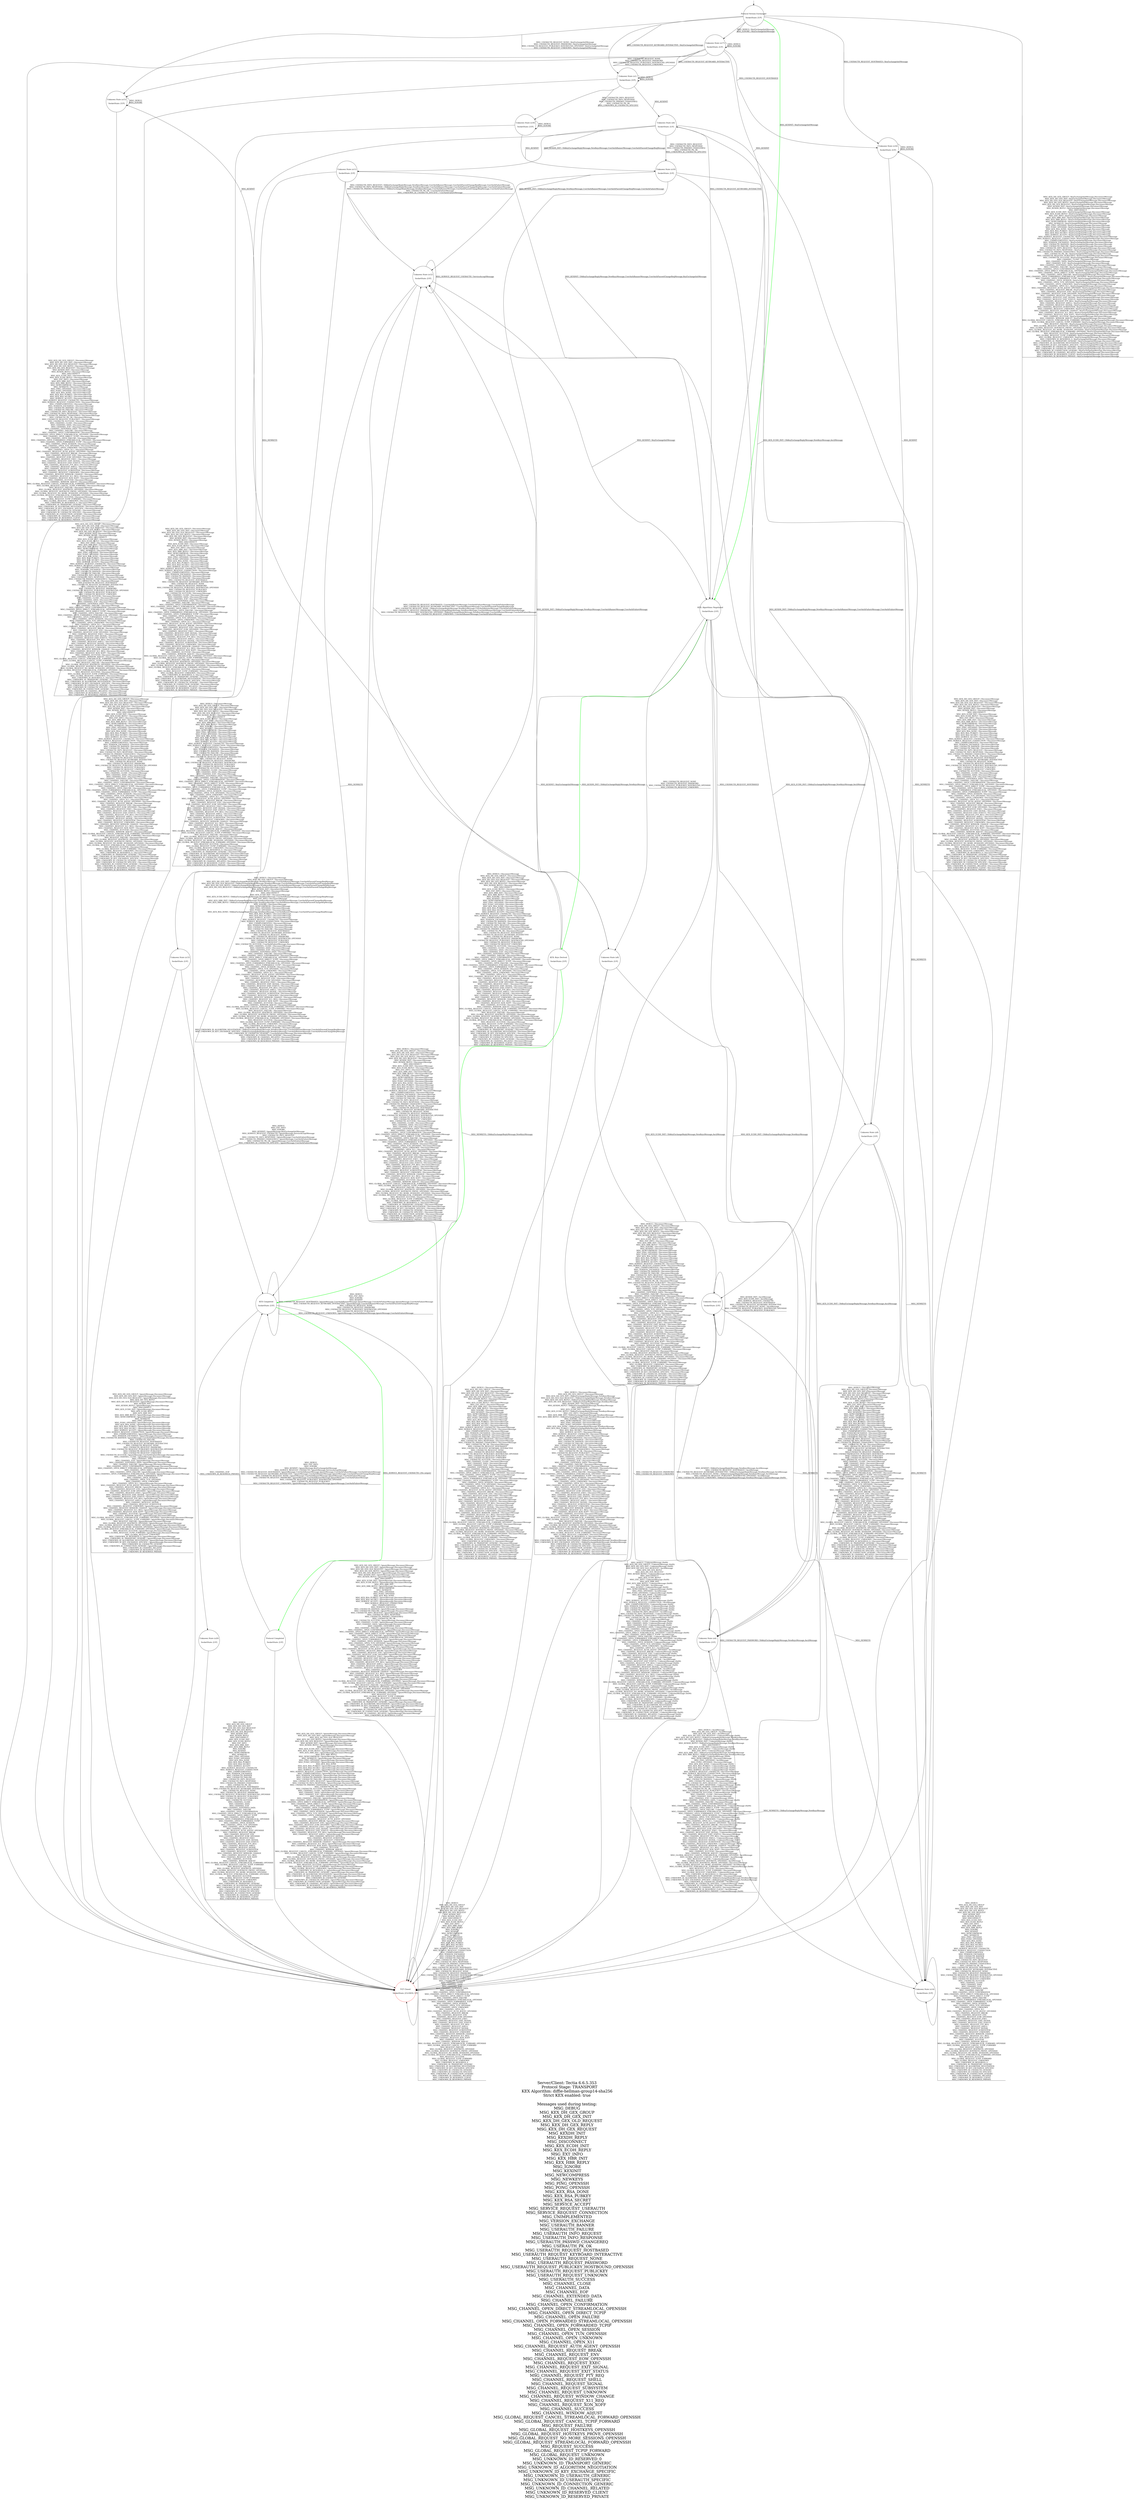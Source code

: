 digraph g {

    labelloc = "b"
    label = "Server/Client: Tectia 6.6.5.353
    Protocol Stage: TRANSPORT
KEX Algorithm: diffie-hellman-group14-sha256
Strict KEX enabled: true

 Messages used during testing: 
MSG_DEBUG
MSG_KEX_DH_GEX_GROUP
MSG_KEX_DH_GEX_INIT
MSG_KEX_DH_GEX_OLD_REQUEST
MSG_KEX_DH_GEX_REPLY
MSG_KEX_DH_GEX_REQUEST
MSG_KEXDH_INIT
MSG_KEXDH_REPLY
MSG_DISCONNECT
MSG_KEX_ECDH_INIT
MSG_KEX_ECDH_REPLY
MSG_EXT_INFO
MSG_KEX_HBR_INIT
MSG_KEX_HBR_REPLY
MSG_IGNORE
MSG_KEXINIT
MSG_NEWCOMPRESS
MSG_NEWKEYS
MSG_PING_OPENSSH
MSG_PONG_OPENSSH
MSG_KEX_RSA_DONE
MSG_KEX_RSA_PUBKEY
MSG_KEX_RSA_SECRET
MSG_SERVICE_ACCEPT
MSG_SERVICE_REQUEST_USERAUTH
MSG_SERVICE_REQUEST_CONNECTION
MSG_UNIMPLEMENTED
MSG_VERSION_EXCHANGE
MSG_USERAUTH_BANNER
MSG_USERAUTH_FAILURE
MSG_USERAUTH_INFO_REQUEST
MSG_USERAUTH_INFO_RESPONSE
MSG_USERAUTH_PASSWD_CHANGEREQ
MSG_USERAUTH_PK_OK
MSG_USERAUTH_REQUEST_HOSTBASED
MSG_USERAUTH_REQUEST_KEYBOARD_INTERACTIVE
MSG_USERAUTH_REQUEST_NONE
MSG_USERAUTH_REQUEST_PASSWORD
MSG_USERAUTH_REQUEST_PUBLICKEY_HOSTBOUND_OPENSSH
MSG_USERAUTH_REQUEST_PUBLICKEY
MSG_USERAUTH_REQUEST_UNKNOWN
MSG_USERAUTH_SUCCESS
MSG_CHANNEL_CLOSE
MSG_CHANNEL_DATA
MSG_CHANNEL_EOF
MSG_CHANNEL_EXTENDED_DATA
MSG_CHANNEL_FAILURE
MSG_CHANNEL_OPEN_CONFIRMATION
MSG_CHANNEL_OPEN_DIRECT_STREAMLOCAL_OPENSSH
MSG_CHANNEL_OPEN_DIRECT_TCPIP
MSG_CHANNEL_OPEN_FAILURE
MSG_CHANNEL_OPEN_FORWARDED_STREAMLOCAL_OPENSSH
MSG_CHANNEL_OPEN_FORWARDED_TCPIP
MSG_CHANNEL_OPEN_SESSION
MSG_CHANNEL_OPEN_TUN_OPENSSH
MSG_CHANNEL_OPEN_UNKNOWN
MSG_CHANNEL_OPEN_X11
MSG_CHANNEL_REQUEST_AUTH_AGENT_OPENSSH
MSG_CHANNEL_REQUEST_BREAK
MSG_CHANNEL_REQUEST_ENV
MSG_CHANNEL_REQUEST_EOW_OPENSSH
MSG_CHANNEL_REQUEST_EXEC
MSG_CHANNEL_REQUEST_EXIT_SIGNAL
MSG_CHANNEL_REQUEST_EXIT_STATUS
MSG_CHANNEL_REQUEST_PTY_REQ
MSG_CHANNEL_REQUEST_SHELL
MSG_CHANNEL_REQUEST_SIGNAL
MSG_CHANNEL_REQUEST_SUBSYSTEM
MSG_CHANNEL_REQUEST_UNKNOWN
MSG_CHANNEL_REQUEST_WINDOW_CHANGE
MSG_CHANNEL_REQUEST_X11_REQ
MSG_CHANNEL_REQUEST_XON_XOFF
MSG_CHANNEL_SUCCESS
MSG_CHANNEL_WINDOW_ADJUST
MSG_GLOBAL_REQUEST_CANCEL_STREAMLOCAL_FORWARD_OPENSSH
MSG_GLOBAL_REQUEST_CANCEL_TCPIP_FORWARD
MSG_REQUEST_FAILURE
MSG_GLOBAL_REQUEST_HOSTKEYS_OPENSSH
MSG_GLOBAL_REQUEST_HOSTKEYS_PROVE_OPENSSH
MSG_GLOBAL_REQUEST_NO_MORE_SESSIONS_OPENSSH
MSG_GLOBAL_REQUEST_STREAMLOCAL_FORWARD_OPENSSH
MSG_REQUEST_SUCCESS
MSG_GLOBAL_REQUEST_TCPIP_FORWARD
MSG_GLOBAL_REQUEST_UNKNOWN
MSG_UNKNOWN_ID_RESERVED_0
MSG_UNKNOWN_ID_TRANSPORT_GENERIC
MSG_UNKNOWN_ID_ALGORITHM_NEGOTIATION
MSG_UNKNOWN_ID_KEY_EXCHANGE_SPECIFIC
MSG_UNKNOWN_ID_USERAUTH_GENERIC
MSG_UNKNOWN_ID_USERAUTH_SPECIFIC
MSG_UNKNOWN_ID_CONNECTION_GENERIC
MSG_UNKNOWN_ID_CHANNEL_RELATED
MSG_UNKNOWN_ID_RESERVED_CLIENT
MSG_UNKNOWN_ID_RESERVED_PRIVATE
"
    fontsize = 30
    edge[decorate="true"]

	s0 [shape="circle" width="2.3" label="Protocol Version Exchanged

SocketState: [UP]" fixedsize="true" height="2.3"];
	s1 [shape="circle" width="2.3" label="Unknown State (s1)

SocketState: [UP]" fixedsize="true" height="2.3"];
	s2 [shape="circle" color="RED" width="2.3" label="TCP Closed

SocketState: [CLOSED, UP]" fixedsize="true" height="2.3"];
	s3 [shape="circle" width="2.3" label="KEX: Algorithms Negotiated

SocketState: [UP]" fixedsize="true" height="2.3"];
	s4 [shape="circle" width="2.3" label="Unknown State (s4)

SocketState: [UP]" fixedsize="true" height="2.3"];
	s5 [shape="circle" width="2.3" label="Unknown State (s5)

SocketState: [UP]" fixedsize="true" height="2.3"];
	s6 [shape="circle" width="2.3" label="Unknown State (s6)

SocketState: [UP]" fixedsize="true" height="2.3"];
	s7 [shape="circle" width="2.3" label="KEX: Keys Derived

SocketState: [UP]" fixedsize="true" height="2.3"];
	s8 [shape="circle" width="2.3" label="Unknown State (s8)

SocketState: [UP]" fixedsize="true" height="2.3"];
	s9 [shape="circle" width="2.3" label="Unknown State (s9)

SocketState: [UP]" fixedsize="true" height="2.3"];
	s10 [shape="circle" width="2.3" label="Unknown State (s10)

SocketState: [UP]" fixedsize="true" height="2.3"];
	s11 [shape="circle" width="2.3" label="Unknown State (s11)

SocketState: [UP]" fixedsize="true" height="2.3"];
	s12 [shape="circle" width="2.3" label="Unknown State (s12)

SocketState: [UP]" fixedsize="true" height="2.3"];
	s13 [shape="circle" width="2.3" label="Unknown State (s13)

SocketState: [UP]" fixedsize="true" height="2.3"];
	s14 [shape="circle" width="2.3" label="Unknown State (s14)

SocketState: [UP]" fixedsize="true" height="2.3"];
	s15 [shape="circle" width="2.3" label="Unknown State (s15)

SocketState: [UP]" fixedsize="true" height="2.3"];
	s16 [shape="circle" width="2.3" label="Unknown State (s16)

SocketState: [UP]" fixedsize="true" height="2.3"];
	s17 [shape="circle" width="2.3" label="Unknown State (s17)

SocketState: [UP]" fixedsize="true" height="2.3"];
	s18 [shape="circle" width="2.3" label="Unknown State (s18)

SocketState: [UP]" fixedsize="true" height="2.3"];
	s19 [shape="circle" width="2.3" label="KEX Completed

SocketState: [UP]" fixedsize="true" height="2.3"];
	s20 [shape="circle" width="2.3" label="Unknown State (s20)

SocketState: [UP]" fixedsize="true" height="2.3"];
	s21 [shape="circle" width="2.3" label="Protocol Completed

SocketState: [UP]" fixedsize="true" height="2.3"];
	s0 -> s17 [label="MSG_DEBUG / KeyExchangeInitMessage
MSG_IGNORE / KeyExchangeInitMessage"];
	s0 -> s2 [label="MSG_KEX_DH_GEX_GROUP / KeyExchangeInitMessage,DisconnectMessage
MSG_KEX_DH_GEX_INIT / KeyExchangeInitMessage,DisconnectMessage
MSG_KEX_DH_GEX_OLD_REQUEST / KeyExchangeInitMessage,DisconnectMessage
MSG_KEX_DH_GEX_REPLY / KeyExchangeInitMessage,DisconnectMessage
MSG_KEX_DH_GEX_REQUEST / KeyExchangeInitMessage,DisconnectMessage
MSG_KEXDH_INIT / KeyExchangeInitMessage,DisconnectMessage
MSG_KEXDH_REPLY / KeyExchangeInitMessage,DisconnectMessage
MSG_DISCONNECT
MSG_KEX_ECDH_INIT / KeyExchangeInitMessage,DisconnectMessage
MSG_KEX_ECDH_REPLY / KeyExchangeInitMessage,DisconnectMessage
MSG_EXT_INFO / KeyExchangeInitMessage,DisconnectMessage
MSG_KEX_HBR_INIT / KeyExchangeInitMessage,DisconnectMessage
MSG_KEX_HBR_REPLY / KeyExchangeInitMessage,DisconnectMessage
MSG_NEWCOMPRESS / KeyExchangeInitMessage,DisconnectMessage
MSG_NEWKEYS / KeyExchangeInitMessage,DisconnectMessage
MSG_PING_OPENSSH / KeyExchangeInitMessage,DisconnectMessage
MSG_PONG_OPENSSH / KeyExchangeInitMessage,DisconnectMessage
MSG_KEX_RSA_DONE / KeyExchangeInitMessage,DisconnectMessage
MSG_KEX_RSA_PUBKEY / KeyExchangeInitMessage,DisconnectMessage
MSG_KEX_RSA_SECRET / KeyExchangeInitMessage,DisconnectMessage
MSG_SERVICE_ACCEPT / KeyExchangeInitMessage,DisconnectMessage
MSG_SERVICE_REQUEST_USERAUTH / KeyExchangeInitMessage,DisconnectMessage
MSG_SERVICE_REQUEST_CONNECTION / KeyExchangeInitMessage,DisconnectMessage
MSG_UNIMPLEMENTED / KeyExchangeInitMessage,DisconnectMessage
MSG_VERSION_EXCHANGE / KeyExchangeInitMessage,DisconnectMessage
MSG_USERAUTH_BANNER / KeyExchangeInitMessage,DisconnectMessage
MSG_USERAUTH_FAILURE / KeyExchangeInitMessage,DisconnectMessage
MSG_USERAUTH_INFO_REQUEST / KeyExchangeInitMessage,DisconnectMessage
MSG_USERAUTH_INFO_RESPONSE / KeyExchangeInitMessage,DisconnectMessage
MSG_USERAUTH_PASSWD_CHANGEREQ / KeyExchangeInitMessage,DisconnectMessage
MSG_USERAUTH_PK_OK / KeyExchangeInitMessage,DisconnectMessage
MSG_USERAUTH_REQUEST_PUBLICKEY / KeyExchangeInitMessage,DisconnectMessage
MSG_USERAUTH_SUCCESS / KeyExchangeInitMessage,DisconnectMessage
MSG_CHANNEL_CLOSE / DisconnectMessage
MSG_CHANNEL_DATA / KeyExchangeInitMessage,DisconnectMessage
MSG_CHANNEL_EOF / KeyExchangeInitMessage,DisconnectMessage
MSG_CHANNEL_EXTENDED_DATA / KeyExchangeInitMessage,DisconnectMessage
MSG_CHANNEL_FAILURE / KeyExchangeInitMessage,DisconnectMessage
MSG_CHANNEL_OPEN_CONFIRMATION / KeyExchangeInitMessage,DisconnectMessage
MSG_CHANNEL_OPEN_DIRECT_STREAMLOCAL_OPENSSH / KeyExchangeInitMessage,DisconnectMessage
MSG_CHANNEL_OPEN_DIRECT_TCPIP / KeyExchangeInitMessage,DisconnectMessage
MSG_CHANNEL_OPEN_FAILURE / KeyExchangeInitMessage,DisconnectMessage
MSG_CHANNEL_OPEN_FORWARDED_STREAMLOCAL_OPENSSH / KeyExchangeInitMessage,DisconnectMessage
MSG_CHANNEL_OPEN_FORWARDED_TCPIP / KeyExchangeInitMessage,DisconnectMessage
MSG_CHANNEL_OPEN_SESSION / KeyExchangeInitMessage,DisconnectMessage
MSG_CHANNEL_OPEN_TUN_OPENSSH / KeyExchangeInitMessage,DisconnectMessage
MSG_CHANNEL_OPEN_UNKNOWN / KeyExchangeInitMessage,DisconnectMessage
MSG_CHANNEL_OPEN_X11 / KeyExchangeInitMessage,DisconnectMessage
MSG_CHANNEL_REQUEST_AUTH_AGENT_OPENSSH / KeyExchangeInitMessage,DisconnectMessage
MSG_CHANNEL_REQUEST_BREAK / KeyExchangeInitMessage,DisconnectMessage
MSG_CHANNEL_REQUEST_ENV / KeyExchangeInitMessage,DisconnectMessage
MSG_CHANNEL_REQUEST_EOW_OPENSSH / KeyExchangeInitMessage,DisconnectMessage
MSG_CHANNEL_REQUEST_EXEC / KeyExchangeInitMessage,DisconnectMessage
MSG_CHANNEL_REQUEST_EXIT_SIGNAL / KeyExchangeInitMessage,DisconnectMessage
MSG_CHANNEL_REQUEST_EXIT_STATUS / KeyExchangeInitMessage,DisconnectMessage
MSG_CHANNEL_REQUEST_PTY_REQ / KeyExchangeInitMessage,DisconnectMessage
MSG_CHANNEL_REQUEST_SHELL / KeyExchangeInitMessage,DisconnectMessage
MSG_CHANNEL_REQUEST_SIGNAL / KeyExchangeInitMessage,DisconnectMessage
MSG_CHANNEL_REQUEST_SUBSYSTEM / KeyExchangeInitMessage,DisconnectMessage
MSG_CHANNEL_REQUEST_UNKNOWN / KeyExchangeInitMessage,DisconnectMessage
MSG_CHANNEL_REQUEST_WINDOW_CHANGE / KeyExchangeInitMessage,DisconnectMessage
MSG_CHANNEL_REQUEST_X11_REQ / KeyExchangeInitMessage,DisconnectMessage
MSG_CHANNEL_REQUEST_XON_XOFF / KeyExchangeInitMessage,DisconnectMessage
MSG_CHANNEL_SUCCESS / KeyExchangeInitMessage,DisconnectMessage
MSG_CHANNEL_WINDOW_ADJUST / KeyExchangeInitMessage,DisconnectMessage
MSG_GLOBAL_REQUEST_CANCEL_STREAMLOCAL_FORWARD_OPENSSH / KeyExchangeInitMessage,DisconnectMessage
MSG_GLOBAL_REQUEST_CANCEL_TCPIP_FORWARD / KeyExchangeInitMessage,DisconnectMessage
MSG_REQUEST_FAILURE / KeyExchangeInitMessage,DisconnectMessage
MSG_GLOBAL_REQUEST_HOSTKEYS_OPENSSH / KeyExchangeInitMessage,DisconnectMessage
MSG_GLOBAL_REQUEST_HOSTKEYS_PROVE_OPENSSH / KeyExchangeInitMessage,DisconnectMessage
MSG_GLOBAL_REQUEST_NO_MORE_SESSIONS_OPENSSH / KeyExchangeInitMessage,DisconnectMessage
MSG_GLOBAL_REQUEST_STREAMLOCAL_FORWARD_OPENSSH / KeyExchangeInitMessage,DisconnectMessage
MSG_REQUEST_SUCCESS / KeyExchangeInitMessage,DisconnectMessage
MSG_GLOBAL_REQUEST_TCPIP_FORWARD / KeyExchangeInitMessage,DisconnectMessage
MSG_GLOBAL_REQUEST_UNKNOWN / KeyExchangeInitMessage,DisconnectMessage
MSG_UNKNOWN_ID_RESERVED_0 / KeyExchangeInitMessage,DisconnectMessage
MSG_UNKNOWN_ID_TRANSPORT_GENERIC / KeyExchangeInitMessage,DisconnectMessage
MSG_UNKNOWN_ID_ALGORITHM_NEGOTIATION / KeyExchangeInitMessage,DisconnectMessage
MSG_UNKNOWN_ID_KEY_EXCHANGE_SPECIFIC / KeyExchangeInitMessage,DisconnectMessage
MSG_UNKNOWN_ID_USERAUTH_GENERIC / KeyExchangeInitMessage,DisconnectMessage
MSG_UNKNOWN_ID_USERAUTH_SPECIFIC / KeyExchangeInitMessage,DisconnectMessage
MSG_UNKNOWN_ID_CONNECTION_GENERIC / KeyExchangeInitMessage,DisconnectMessage
MSG_UNKNOWN_ID_CHANNEL_RELATED / KeyExchangeInitMessage,DisconnectMessage
MSG_UNKNOWN_ID_RESERVED_CLIENT / KeyExchangeInitMessage,DisconnectMessage
MSG_UNKNOWN_ID_RESERVED_PRIVATE / KeyExchangeInitMessage,DisconnectMessage"];
	s0 -> s3 [color="GREEN" style="bold" label="MSG_KEXINIT / KeyExchangeInitMessage"];
	s0 -> s16 [label="MSG_USERAUTH_REQUEST_HOSTBASED / KeyExchangeInitMessage"];
	s0 -> s1 [label="MSG_USERAUTH_REQUEST_KEYBOARD_INTERACTIVE / KeyExchangeInitMessage"];
	s0 -> s15 [label="MSG_USERAUTH_REQUEST_NONE / KeyExchangeInitMessage
MSG_USERAUTH_REQUEST_PASSWORD / KeyExchangeInitMessage
MSG_USERAUTH_REQUEST_PUBLICKEY_HOSTBOUND_OPENSSH / KeyExchangeInitMessage
MSG_USERAUTH_REQUEST_UNKNOWN / KeyExchangeInitMessage"];
	s1 -> s1 [label="MSG_DEBUG
MSG_IGNORE"];
	s1 -> s2 [label="MSG_KEX_DH_GEX_GROUP / DisconnectMessage
MSG_KEX_DH_GEX_INIT / DisconnectMessage
MSG_KEX_DH_GEX_OLD_REQUEST / DisconnectMessage
MSG_KEX_DH_GEX_REPLY / DisconnectMessage
MSG_KEX_DH_GEX_REQUEST / DisconnectMessage
MSG_KEXDH_INIT / DisconnectMessage
MSG_KEXDH_REPLY / DisconnectMessage
MSG_DISCONNECT
MSG_KEX_ECDH_INIT / DisconnectMessage
MSG_KEX_ECDH_REPLY / DisconnectMessage
MSG_EXT_INFO / DisconnectMessage
MSG_KEX_HBR_INIT / DisconnectMessage
MSG_KEX_HBR_REPLY / DisconnectMessage
MSG_NEWCOMPRESS / DisconnectMessage
MSG_NEWKEYS / DisconnectMessage
MSG_PING_OPENSSH / DisconnectMessage
MSG_PONG_OPENSSH / DisconnectMessage
MSG_KEX_RSA_DONE / DisconnectMessage
MSG_KEX_RSA_PUBKEY / DisconnectMessage
MSG_KEX_RSA_SECRET / DisconnectMessage
MSG_SERVICE_ACCEPT / DisconnectMessage
MSG_SERVICE_REQUEST_USERAUTH / DisconnectMessage
MSG_SERVICE_REQUEST_CONNECTION / DisconnectMessage
MSG_UNIMPLEMENTED / DisconnectMessage
MSG_VERSION_EXCHANGE / DisconnectMessage
MSG_USERAUTH_BANNER / DisconnectMessage
MSG_USERAUTH_FAILURE / DisconnectMessage
MSG_USERAUTH_REQUEST_HOSTBASED
MSG_USERAUTH_REQUEST_KEYBOARD_INTERACTIVE
MSG_USERAUTH_REQUEST_NONE
MSG_USERAUTH_REQUEST_PASSWORD
MSG_USERAUTH_REQUEST_PUBLICKEY_HOSTBOUND_OPENSSH
MSG_USERAUTH_REQUEST_PUBLICKEY
MSG_USERAUTH_REQUEST_UNKNOWN
MSG_USERAUTH_SUCCESS / DisconnectMessage
MSG_CHANNEL_CLOSE / DisconnectMessage
MSG_CHANNEL_DATA / DisconnectMessage
MSG_CHANNEL_EOF / DisconnectMessage
MSG_CHANNEL_EXTENDED_DATA / DisconnectMessage
MSG_CHANNEL_FAILURE / DisconnectMessage
MSG_CHANNEL_OPEN_CONFIRMATION / DisconnectMessage
MSG_CHANNEL_OPEN_DIRECT_STREAMLOCAL_OPENSSH / DisconnectMessage
MSG_CHANNEL_OPEN_DIRECT_TCPIP / DisconnectMessage
MSG_CHANNEL_OPEN_FAILURE / DisconnectMessage
MSG_CHANNEL_OPEN_FORWARDED_STREAMLOCAL_OPENSSH / DisconnectMessage
MSG_CHANNEL_OPEN_FORWARDED_TCPIP / DisconnectMessage
MSG_CHANNEL_OPEN_SESSION / DisconnectMessage
MSG_CHANNEL_OPEN_TUN_OPENSSH / DisconnectMessage
MSG_CHANNEL_OPEN_UNKNOWN / DisconnectMessage
MSG_CHANNEL_OPEN_X11 / DisconnectMessage
MSG_CHANNEL_REQUEST_AUTH_AGENT_OPENSSH / DisconnectMessage
MSG_CHANNEL_REQUEST_BREAK / DisconnectMessage
MSG_CHANNEL_REQUEST_ENV / DisconnectMessage
MSG_CHANNEL_REQUEST_EOW_OPENSSH / DisconnectMessage
MSG_CHANNEL_REQUEST_EXEC / DisconnectMessage
MSG_CHANNEL_REQUEST_EXIT_SIGNAL / DisconnectMessage
MSG_CHANNEL_REQUEST_EXIT_STATUS / DisconnectMessage
MSG_CHANNEL_REQUEST_PTY_REQ / DisconnectMessage
MSG_CHANNEL_REQUEST_SHELL / DisconnectMessage
MSG_CHANNEL_REQUEST_SIGNAL / DisconnectMessage
MSG_CHANNEL_REQUEST_SUBSYSTEM / DisconnectMessage
MSG_CHANNEL_REQUEST_UNKNOWN / DisconnectMessage
MSG_CHANNEL_REQUEST_WINDOW_CHANGE / DisconnectMessage
MSG_CHANNEL_REQUEST_X11_REQ / DisconnectMessage
MSG_CHANNEL_REQUEST_XON_XOFF / DisconnectMessage
MSG_CHANNEL_SUCCESS / DisconnectMessage
MSG_CHANNEL_WINDOW_ADJUST / DisconnectMessage
MSG_GLOBAL_REQUEST_CANCEL_STREAMLOCAL_FORWARD_OPENSSH / DisconnectMessage
MSG_GLOBAL_REQUEST_CANCEL_TCPIP_FORWARD / DisconnectMessage
MSG_REQUEST_FAILURE / DisconnectMessage
MSG_GLOBAL_REQUEST_HOSTKEYS_OPENSSH / DisconnectMessage
MSG_GLOBAL_REQUEST_HOSTKEYS_PROVE_OPENSSH / DisconnectMessage
MSG_GLOBAL_REQUEST_NO_MORE_SESSIONS_OPENSSH / DisconnectMessage
MSG_GLOBAL_REQUEST_STREAMLOCAL_FORWARD_OPENSSH / DisconnectMessage
MSG_REQUEST_SUCCESS / DisconnectMessage
MSG_GLOBAL_REQUEST_TCPIP_FORWARD / DisconnectMessage
MSG_GLOBAL_REQUEST_UNKNOWN / DisconnectMessage
MSG_UNKNOWN_ID_RESERVED_0 / DisconnectMessage
MSG_UNKNOWN_ID_TRANSPORT_GENERIC / DisconnectMessage
MSG_UNKNOWN_ID_ALGORITHM_NEGOTIATION / DisconnectMessage
MSG_UNKNOWN_ID_KEY_EXCHANGE_SPECIFIC / DisconnectMessage
MSG_UNKNOWN_ID_USERAUTH_GENERIC / DisconnectMessage
MSG_UNKNOWN_ID_CONNECTION_GENERIC / DisconnectMessage
MSG_UNKNOWN_ID_CHANNEL_RELATED / DisconnectMessage
MSG_UNKNOWN_ID_RESERVED_CLIENT / DisconnectMessage
MSG_UNKNOWN_ID_RESERVED_PRIVATE / DisconnectMessage"];
	s1 -> s6 [label="MSG_KEXINIT"];
	s1 -> s18 [label="MSG_USERAUTH_INFO_REQUEST
MSG_USERAUTH_INFO_RESPONSE
MSG_USERAUTH_PASSWD_CHANGEREQ
MSG_USERAUTH_PK_OK
MSG_UNKNOWN_ID_USERAUTH_SPECIFIC"];
	s2 -> s2 [label="MSG_DEBUG
MSG_KEX_DH_GEX_GROUP
MSG_KEX_DH_GEX_INIT
MSG_KEX_DH_GEX_OLD_REQUEST
MSG_KEX_DH_GEX_REPLY
MSG_KEX_DH_GEX_REQUEST
MSG_KEXDH_INIT
MSG_KEXDH_REPLY
MSG_DISCONNECT
MSG_KEX_ECDH_INIT
MSG_KEX_ECDH_REPLY
MSG_EXT_INFO
MSG_KEX_HBR_INIT
MSG_KEX_HBR_REPLY
MSG_IGNORE
MSG_KEXINIT
MSG_NEWCOMPRESS
MSG_NEWKEYS
MSG_PING_OPENSSH
MSG_PONG_OPENSSH
MSG_KEX_RSA_DONE
MSG_KEX_RSA_PUBKEY
MSG_KEX_RSA_SECRET
MSG_SERVICE_ACCEPT
MSG_SERVICE_REQUEST_USERAUTH
MSG_SERVICE_REQUEST_CONNECTION
MSG_UNIMPLEMENTED
MSG_VERSION_EXCHANGE
MSG_USERAUTH_BANNER
MSG_USERAUTH_FAILURE
MSG_USERAUTH_INFO_REQUEST
MSG_USERAUTH_INFO_RESPONSE
MSG_USERAUTH_PASSWD_CHANGEREQ
MSG_USERAUTH_PK_OK
MSG_USERAUTH_REQUEST_HOSTBASED
MSG_USERAUTH_REQUEST_KEYBOARD_INTERACTIVE
MSG_USERAUTH_REQUEST_NONE
MSG_USERAUTH_REQUEST_PASSWORD
MSG_USERAUTH_REQUEST_PUBLICKEY_HOSTBOUND_OPENSSH
MSG_USERAUTH_REQUEST_PUBLICKEY
MSG_USERAUTH_REQUEST_UNKNOWN
MSG_USERAUTH_SUCCESS
MSG_CHANNEL_CLOSE
MSG_CHANNEL_DATA
MSG_CHANNEL_EOF
MSG_CHANNEL_EXTENDED_DATA
MSG_CHANNEL_FAILURE
MSG_CHANNEL_OPEN_CONFIRMATION
MSG_CHANNEL_OPEN_DIRECT_STREAMLOCAL_OPENSSH
MSG_CHANNEL_OPEN_DIRECT_TCPIP
MSG_CHANNEL_OPEN_FAILURE
MSG_CHANNEL_OPEN_FORWARDED_STREAMLOCAL_OPENSSH
MSG_CHANNEL_OPEN_FORWARDED_TCPIP
MSG_CHANNEL_OPEN_SESSION
MSG_CHANNEL_OPEN_TUN_OPENSSH
MSG_CHANNEL_OPEN_UNKNOWN
MSG_CHANNEL_OPEN_X11
MSG_CHANNEL_REQUEST_AUTH_AGENT_OPENSSH
MSG_CHANNEL_REQUEST_BREAK
MSG_CHANNEL_REQUEST_ENV
MSG_CHANNEL_REQUEST_EOW_OPENSSH
MSG_CHANNEL_REQUEST_EXEC
MSG_CHANNEL_REQUEST_EXIT_SIGNAL
MSG_CHANNEL_REQUEST_EXIT_STATUS
MSG_CHANNEL_REQUEST_PTY_REQ
MSG_CHANNEL_REQUEST_SHELL
MSG_CHANNEL_REQUEST_SIGNAL
MSG_CHANNEL_REQUEST_SUBSYSTEM
MSG_CHANNEL_REQUEST_UNKNOWN
MSG_CHANNEL_REQUEST_WINDOW_CHANGE
MSG_CHANNEL_REQUEST_X11_REQ
MSG_CHANNEL_REQUEST_XON_XOFF
MSG_CHANNEL_SUCCESS
MSG_CHANNEL_WINDOW_ADJUST
MSG_GLOBAL_REQUEST_CANCEL_STREAMLOCAL_FORWARD_OPENSSH
MSG_GLOBAL_REQUEST_CANCEL_TCPIP_FORWARD
MSG_REQUEST_FAILURE
MSG_GLOBAL_REQUEST_HOSTKEYS_OPENSSH
MSG_GLOBAL_REQUEST_HOSTKEYS_PROVE_OPENSSH
MSG_GLOBAL_REQUEST_NO_MORE_SESSIONS_OPENSSH
MSG_GLOBAL_REQUEST_STREAMLOCAL_FORWARD_OPENSSH
MSG_REQUEST_SUCCESS
MSG_GLOBAL_REQUEST_TCPIP_FORWARD
MSG_GLOBAL_REQUEST_UNKNOWN
MSG_UNKNOWN_ID_RESERVED_0
MSG_UNKNOWN_ID_TRANSPORT_GENERIC
MSG_UNKNOWN_ID_ALGORITHM_NEGOTIATION
MSG_UNKNOWN_ID_KEY_EXCHANGE_SPECIFIC
MSG_UNKNOWN_ID_USERAUTH_GENERIC
MSG_UNKNOWN_ID_USERAUTH_SPECIFIC
MSG_UNKNOWN_ID_CONNECTION_GENERIC
MSG_UNKNOWN_ID_CHANNEL_RELATED
MSG_UNKNOWN_ID_RESERVED_CLIENT
MSG_UNKNOWN_ID_RESERVED_PRIVATE"];
	s3 -> s2 [label="MSG_DEBUG / DisconnectMessage
MSG_KEX_DH_GEX_GROUP / DisconnectMessage
MSG_KEX_DH_GEX_INIT / DisconnectMessage
MSG_KEX_DH_GEX_OLD_REQUEST / DisconnectMessage
MSG_KEX_DH_GEX_REPLY / DisconnectMessage
MSG_KEX_DH_GEX_REQUEST / DisconnectMessage
MSG_KEXDH_REPLY / DisconnectMessage
MSG_DISCONNECT
MSG_KEX_ECDH_REPLY / DisconnectMessage
MSG_EXT_INFO / DisconnectMessage
MSG_KEX_HBR_INIT / DisconnectMessage
MSG_KEX_HBR_REPLY / DisconnectMessage
MSG_IGNORE / DisconnectMessage
MSG_KEXINIT / DisconnectMessage
MSG_NEWCOMPRESS / DisconnectMessage
MSG_PING_OPENSSH / DisconnectMessage
MSG_PONG_OPENSSH / DisconnectMessage
MSG_KEX_RSA_DONE / DisconnectMessage
MSG_KEX_RSA_PUBKEY / DisconnectMessage
MSG_KEX_RSA_SECRET / DisconnectMessage
MSG_SERVICE_ACCEPT / DisconnectMessage
MSG_SERVICE_REQUEST_USERAUTH / DisconnectMessage
MSG_SERVICE_REQUEST_CONNECTION / DisconnectMessage
MSG_UNIMPLEMENTED / DisconnectMessage
MSG_VERSION_EXCHANGE / DisconnectMessage
MSG_USERAUTH_BANNER / DisconnectMessage
MSG_USERAUTH_FAILURE / DisconnectMessage
MSG_USERAUTH_INFO_REQUEST / DisconnectMessage
MSG_USERAUTH_INFO_RESPONSE / DisconnectMessage
MSG_USERAUTH_PASSWD_CHANGEREQ / DisconnectMessage
MSG_USERAUTH_PK_OK / DisconnectMessage
MSG_USERAUTH_REQUEST_PUBLICKEY / DisconnectMessage
MSG_USERAUTH_SUCCESS / DisconnectMessage
MSG_CHANNEL_CLOSE / DisconnectMessage
MSG_CHANNEL_DATA / DisconnectMessage
MSG_CHANNEL_EOF / DisconnectMessage
MSG_CHANNEL_EXTENDED_DATA / DisconnectMessage
MSG_CHANNEL_FAILURE / DisconnectMessage
MSG_CHANNEL_OPEN_CONFIRMATION / DisconnectMessage
MSG_CHANNEL_OPEN_DIRECT_STREAMLOCAL_OPENSSH / DisconnectMessage
MSG_CHANNEL_OPEN_DIRECT_TCPIP / DisconnectMessage
MSG_CHANNEL_OPEN_FAILURE / DisconnectMessage
MSG_CHANNEL_OPEN_FORWARDED_STREAMLOCAL_OPENSSH / DisconnectMessage
MSG_CHANNEL_OPEN_FORWARDED_TCPIP / DisconnectMessage
MSG_CHANNEL_OPEN_SESSION / DisconnectMessage
MSG_CHANNEL_OPEN_TUN_OPENSSH / DisconnectMessage
MSG_CHANNEL_OPEN_UNKNOWN / DisconnectMessage
MSG_CHANNEL_OPEN_X11 / DisconnectMessage
MSG_CHANNEL_REQUEST_AUTH_AGENT_OPENSSH / DisconnectMessage
MSG_CHANNEL_REQUEST_BREAK / DisconnectMessage
MSG_CHANNEL_REQUEST_ENV / DisconnectMessage
MSG_CHANNEL_REQUEST_EOW_OPENSSH / DisconnectMessage
MSG_CHANNEL_REQUEST_EXEC / DisconnectMessage
MSG_CHANNEL_REQUEST_EXIT_SIGNAL / DisconnectMessage
MSG_CHANNEL_REQUEST_EXIT_STATUS / DisconnectMessage
MSG_CHANNEL_REQUEST_PTY_REQ / DisconnectMessage
MSG_CHANNEL_REQUEST_SHELL / DisconnectMessage
MSG_CHANNEL_REQUEST_SIGNAL / DisconnectMessage
MSG_CHANNEL_REQUEST_SUBSYSTEM / DisconnectMessage
MSG_CHANNEL_REQUEST_UNKNOWN / DisconnectMessage
MSG_CHANNEL_REQUEST_WINDOW_CHANGE / DisconnectMessage
MSG_CHANNEL_REQUEST_X11_REQ / DisconnectMessage
MSG_CHANNEL_REQUEST_XON_XOFF / DisconnectMessage
MSG_CHANNEL_SUCCESS / DisconnectMessage
MSG_CHANNEL_WINDOW_ADJUST / DisconnectMessage
MSG_GLOBAL_REQUEST_CANCEL_STREAMLOCAL_FORWARD_OPENSSH / DisconnectMessage
MSG_GLOBAL_REQUEST_CANCEL_TCPIP_FORWARD / DisconnectMessage
MSG_REQUEST_FAILURE / DisconnectMessage
MSG_GLOBAL_REQUEST_HOSTKEYS_OPENSSH / DisconnectMessage
MSG_GLOBAL_REQUEST_HOSTKEYS_PROVE_OPENSSH / DisconnectMessage
MSG_GLOBAL_REQUEST_NO_MORE_SESSIONS_OPENSSH / DisconnectMessage
MSG_GLOBAL_REQUEST_STREAMLOCAL_FORWARD_OPENSSH / DisconnectMessage
MSG_REQUEST_SUCCESS / DisconnectMessage
MSG_GLOBAL_REQUEST_TCPIP_FORWARD / DisconnectMessage
MSG_GLOBAL_REQUEST_UNKNOWN / DisconnectMessage
MSG_UNKNOWN_ID_RESERVED_0 / DisconnectMessage
MSG_UNKNOWN_ID_TRANSPORT_GENERIC / DisconnectMessage
MSG_UNKNOWN_ID_ALGORITHM_NEGOTIATION / DisconnectMessage
MSG_UNKNOWN_ID_KEY_EXCHANGE_SPECIFIC / DisconnectMessage
MSG_UNKNOWN_ID_USERAUTH_GENERIC / DisconnectMessage
MSG_UNKNOWN_ID_USERAUTH_SPECIFIC / DisconnectMessage
MSG_UNKNOWN_ID_CONNECTION_GENERIC / DisconnectMessage
MSG_UNKNOWN_ID_CHANNEL_RELATED / DisconnectMessage
MSG_UNKNOWN_ID_RESERVED_CLIENT / DisconnectMessage
MSG_UNKNOWN_ID_RESERVED_PRIVATE / DisconnectMessage"];
	s3 -> s7 [color="GREEN" style="bold" label="MSG_KEXDH_INIT / DhKeyExchangeReplyMessage,NewKeysMessage"];
	s3 -> s4 [label="MSG_KEX_ECDH_INIT / DhKeyExchangeReplyMessage,NewKeysMessage"];
	s3 -> s14 [label="MSG_NEWKEYS"];
	s3 -> s9 [label="MSG_USERAUTH_REQUEST_HOSTBASED"];
	s3 -> s6 [label="MSG_USERAUTH_REQUEST_KEYBOARD_INTERACTIVE"];
	s3 -> s8 [label="MSG_USERAUTH_REQUEST_NONE
MSG_USERAUTH_REQUEST_PASSWORD
MSG_USERAUTH_REQUEST_PUBLICKEY_HOSTBOUND_OPENSSH
MSG_USERAUTH_REQUEST_UNKNOWN"];
	s4 -> s2 [label="MSG_DEBUG / AsciiMessage
MSG_KEX_DH_GEX_GROUP / AsciiMessage
MSG_KEX_DH_GEX_INIT / AsciiMessage
MSG_KEX_DH_GEX_OLD_REQUEST / UnknownMessage (0x00)
MSG_KEX_DH_GEX_REPLY / DhKeyExchangeReplyMessage,NewKeysMessage
MSG_KEX_DH_GEX_REQUEST / DhKeyExchangeReplyMessage,NewKeysMessage
MSG_KEXDH_INIT / UnknownMessage (0x00)
MSG_KEXDH_REPLY / DhKeyExchangeReplyMessage,NewKeysMessage
MSG_DISCONNECT
MSG_KEX_ECDH_INIT / UnknownMessage (0x00)
MSG_KEX_ECDH_REPLY / UnknownMessage (0x00)
MSG_EXT_INFO / UnknownMessage (0x00)
MSG_KEX_HBR_INIT / DhKeyExchangeReplyMessage,NewKeysMessage
MSG_KEX_HBR_REPLY / DhKeyExchangeReplyMessage,NewKeysMessage
MSG_IGNORE / UnknownMessage (0x00)
MSG_NEWCOMPRESS / DisconnectMessage
MSG_PING_OPENSSH / AsciiMessage
MSG_PONG_OPENSSH / DisconnectMessage
MSG_KEX_RSA_DONE / UnknownMessage (0x00)
MSG_KEX_RSA_PUBKEY / UnknownMessage (0x00)
MSG_KEX_RSA_SECRET / UnknownMessage (0x00)
MSG_SERVICE_ACCEPT / UnknownMessage (0x00)
MSG_SERVICE_REQUEST_USERAUTH / DisconnectMessage
MSG_SERVICE_REQUEST_CONNECTION / DisconnectMessage
MSG_UNIMPLEMENTED / UnknownMessage (0x00)
MSG_VERSION_EXCHANGE / DisconnectMessage
MSG_USERAUTH_BANNER / UnknownMessage (0x00)
MSG_USERAUTH_FAILURE / DisconnectMessage
MSG_USERAUTH_INFO_REQUEST / DisconnectMessage
MSG_USERAUTH_INFO_RESPONSE / UnknownMessage (0x00)
MSG_USERAUTH_PASSWD_CHANGEREQ / AsciiMessage
MSG_USERAUTH_PK_OK / UnknownMessage (0x00)
MSG_USERAUTH_REQUEST_PUBLICKEY / DisconnectMessage
MSG_USERAUTH_SUCCESS / UnknownMessage (0x00)
MSG_CHANNEL_CLOSE / DisconnectMessage
MSG_CHANNEL_DATA / DisconnectMessage
MSG_CHANNEL_EOF / UnknownMessage (0x00)
MSG_CHANNEL_EXTENDED_DATA / UnknownMessage (0x00)
MSG_CHANNEL_FAILURE / DisconnectMessage
MSG_CHANNEL_OPEN_CONFIRMATION / AsciiMessage
MSG_CHANNEL_OPEN_DIRECT_STREAMLOCAL_OPENSSH / UnknownMessage (0x00)
MSG_CHANNEL_OPEN_DIRECT_TCPIP / DisconnectMessage
MSG_CHANNEL_OPEN_FAILURE / UnknownMessage (0x00)
MSG_CHANNEL_OPEN_FORWARDED_STREAMLOCAL_OPENSSH / DisconnectMessage
MSG_CHANNEL_OPEN_FORWARDED_TCPIP / UnknownMessage (0x00)
MSG_CHANNEL_OPEN_SESSION / DisconnectMessage
MSG_CHANNEL_OPEN_TUN_OPENSSH / DisconnectMessage
MSG_CHANNEL_OPEN_UNKNOWN / UnknownMessage (0x00)
MSG_CHANNEL_OPEN_X11 / UnknownMessage (0x00)
MSG_CHANNEL_REQUEST_AUTH_AGENT_OPENSSH / DisconnectMessage
MSG_CHANNEL_REQUEST_BREAK / DisconnectMessage
MSG_CHANNEL_REQUEST_ENV / DisconnectMessage
MSG_CHANNEL_REQUEST_EOW_OPENSSH / DisconnectMessage
MSG_CHANNEL_REQUEST_EXEC / DisconnectMessage
MSG_CHANNEL_REQUEST_EXIT_SIGNAL / UnknownMessage (0x00)
MSG_CHANNEL_REQUEST_EXIT_STATUS / DisconnectMessage
MSG_CHANNEL_REQUEST_PTY_REQ / DisconnectMessage
MSG_CHANNEL_REQUEST_SHELL / UnknownMessage (0x00)
MSG_CHANNEL_REQUEST_SIGNAL / UnknownMessage (0x00)
MSG_CHANNEL_REQUEST_SUBSYSTEM / DisconnectMessage
MSG_CHANNEL_REQUEST_UNKNOWN / UnknownMessage (0x00)
MSG_CHANNEL_REQUEST_WINDOW_CHANGE / AsciiMessage
MSG_CHANNEL_REQUEST_X11_REQ / DisconnectMessage
MSG_CHANNEL_REQUEST_XON_XOFF / DisconnectMessage
MSG_CHANNEL_SUCCESS / DisconnectMessage
MSG_CHANNEL_WINDOW_ADJUST / DisconnectMessage
MSG_GLOBAL_REQUEST_CANCEL_STREAMLOCAL_FORWARD_OPENSSH / AsciiMessage
MSG_GLOBAL_REQUEST_CANCEL_TCPIP_FORWARD / AsciiMessage
MSG_REQUEST_FAILURE / UnknownMessage (0x00)
MSG_GLOBAL_REQUEST_HOSTKEYS_OPENSSH / AsciiMessage
MSG_GLOBAL_REQUEST_HOSTKEYS_PROVE_OPENSSH / DisconnectMessage
MSG_GLOBAL_REQUEST_NO_MORE_SESSIONS_OPENSSH / AsciiMessage
MSG_GLOBAL_REQUEST_STREAMLOCAL_FORWARD_OPENSSH / UnknownMessage (0x00)
MSG_REQUEST_SUCCESS / DisconnectMessage
MSG_GLOBAL_REQUEST_TCPIP_FORWARD / DisconnectMessage
MSG_GLOBAL_REQUEST_UNKNOWN / UnknownMessage (0x00)
MSG_UNKNOWN_ID_RESERVED_0 / DisconnectMessage
MSG_UNKNOWN_ID_TRANSPORT_GENERIC / DisconnectMessage
MSG_UNKNOWN_ID_ALGORITHM_NEGOTIATION / DhKeyExchangeReplyMessage,NewKeysMessage
MSG_UNKNOWN_ID_KEY_EXCHANGE_SPECIFIC / DhKeyExchangeReplyMessage,NewKeysMessage
MSG_UNKNOWN_ID_USERAUTH_GENERIC / AsciiMessage
MSG_UNKNOWN_ID_USERAUTH_SPECIFIC / UnknownMessage (0x00)
MSG_UNKNOWN_ID_CONNECTION_GENERIC / DisconnectMessage
MSG_UNKNOWN_ID_CHANNEL_RELATED / DisconnectMessage
MSG_UNKNOWN_ID_RESERVED_CLIENT / AsciiMessage
MSG_UNKNOWN_ID_RESERVED_PRIVATE / UnknownMessage (0x00)"];
	s4 -> s5 [label="MSG_KEXINIT / DhKeyExchangeReplyMessage,NewKeysMessage,AsciiMessage
MSG_USERAUTH_REQUEST_HOSTBASED / AsciiMessage
MSG_USERAUTH_REQUEST_KEYBOARD_INTERACTIVE / DhKeyExchangeReplyMessage,NewKeysMessage,AsciiMessage
MSG_USERAUTH_REQUEST_NONE / DhKeyExchangeReplyMessage,NewKeysMessage,AsciiMessage
MSG_USERAUTH_REQUEST_PUBLICKEY_HOSTBOUND_OPENSSH / AsciiMessage
MSG_USERAUTH_REQUEST_UNKNOWN / DhKeyExchangeReplyMessage,NewKeysMessage,UnknownMessage (0x00)"];
	s4 -> s14 [label="MSG_NEWKEYS / DhKeyExchangeReplyMessage,NewKeysMessage"];
	s4 -> s4 [label="MSG_USERAUTH_REQUEST_PASSWORD / DhKeyExchangeReplyMessage,NewKeysMessage,AsciiMessage"];
	s5 -> s2 [label="MSG_DEBUG / UnknownMessage (0x00)
MSG_KEX_DH_GEX_GROUP / UnknownMessage (0x00)
MSG_KEX_DH_GEX_INIT / UnknownMessage (0x00)
MSG_KEX_DH_GEX_OLD_REQUEST / AsciiMessage
MSG_KEX_DH_GEX_REPLY
MSG_KEX_DH_GEX_REQUEST
MSG_KEXDH_REPLY / UnknownMessage (0x00)
MSG_DISCONNECT
MSG_KEX_ECDH_REPLY
MSG_EXT_INFO / UnknownMessage (0x00)
MSG_KEX_HBR_INIT
MSG_KEX_HBR_REPLY / UnknownMessage (0x00)
MSG_IGNORE / AsciiMessage
MSG_KEXINIT / UnknownMessage (0x00)
MSG_NEWCOMPRESS / UnknownMessage (0x00)
MSG_PING_OPENSSH / AsciiMessage
MSG_PONG_OPENSSH / UnknownMessage (0x00)
MSG_KEX_RSA_DONE / AsciiMessage
MSG_KEX_RSA_PUBKEY
MSG_KEX_RSA_SECRET
MSG_SERVICE_ACCEPT / UnknownMessage (0x00)
MSG_SERVICE_REQUEST_CONNECTION / AsciiMessage
MSG_UNIMPLEMENTED / UnknownMessage (0x00)
MSG_VERSION_EXCHANGE / UnknownMessage (0x00)
MSG_USERAUTH_BANNER / UnknownMessage (0x00)
MSG_USERAUTH_FAILURE / UnknownMessage (0x00)
MSG_USERAUTH_INFO_REQUEST / AsciiMessage
MSG_USERAUTH_INFO_RESPONSE / UnknownMessage (0x00)
MSG_USERAUTH_PASSWD_CHANGEREQ / UnknownMessage (0x00)
MSG_USERAUTH_PK_OK / UnknownMessage (0x00)
MSG_USERAUTH_SUCCESS / AsciiMessage
MSG_CHANNEL_CLOSE / UnknownMessage (0x00)
MSG_CHANNEL_DATA / UnknownMessage (0x00)
MSG_CHANNEL_EOF / UnknownMessage (0x00)
MSG_CHANNEL_EXTENDED_DATA / UnknownMessage (0x00)
MSG_CHANNEL_FAILURE / UnknownMessage (0x00)
MSG_CHANNEL_OPEN_CONFIRMATION / UnknownMessage (0x00)
MSG_CHANNEL_OPEN_DIRECT_STREAMLOCAL_OPENSSH / UnknownMessage (0x00)
MSG_CHANNEL_OPEN_DIRECT_TCPIP / AsciiMessage
MSG_CHANNEL_OPEN_FAILURE / UnknownMessage (0x00)
MSG_CHANNEL_OPEN_FORWARDED_STREAMLOCAL_OPENSSH / AsciiMessage
MSG_CHANNEL_OPEN_FORWARDED_TCPIP / UnknownMessage (0x00)
MSG_CHANNEL_OPEN_SESSION / UnknownMessage (0x00)
MSG_CHANNEL_OPEN_TUN_OPENSSH / AsciiMessage
MSG_CHANNEL_OPEN_UNKNOWN / AsciiMessage
MSG_CHANNEL_OPEN_X11 / AsciiMessage
MSG_CHANNEL_REQUEST_AUTH_AGENT_OPENSSH / AsciiMessage
MSG_CHANNEL_REQUEST_BREAK / UnknownMessage (0x00)
MSG_CHANNEL_REQUEST_ENV / UnknownMessage (0x00)
MSG_CHANNEL_REQUEST_EOW_OPENSSH / UnknownMessage (0x00)
MSG_CHANNEL_REQUEST_EXEC / AsciiMessage
MSG_CHANNEL_REQUEST_EXIT_SIGNAL / AsciiMessage
MSG_CHANNEL_REQUEST_EXIT_STATUS / UnknownMessage (0x00)
MSG_CHANNEL_REQUEST_PTY_REQ / UnknownMessage (0x00)
MSG_CHANNEL_REQUEST_SHELL / UnknownMessage (0x00)
MSG_CHANNEL_REQUEST_SIGNAL / AsciiMessage
MSG_CHANNEL_REQUEST_SUBSYSTEM / AsciiMessage
MSG_CHANNEL_REQUEST_UNKNOWN / AsciiMessage
MSG_CHANNEL_REQUEST_WINDOW_CHANGE / UnknownMessage (0x00)
MSG_CHANNEL_REQUEST_X11_REQ / UnknownMessage (0x00)
MSG_CHANNEL_REQUEST_XON_XOFF / UnknownMessage (0x00)
MSG_CHANNEL_SUCCESS / UnknownMessage (0x00)
MSG_CHANNEL_WINDOW_ADJUST / UnknownMessage (0x00)
MSG_GLOBAL_REQUEST_CANCEL_STREAMLOCAL_FORWARD_OPENSSH / UnknownMessage (0x00)
MSG_GLOBAL_REQUEST_CANCEL_TCPIP_FORWARD / UnknownMessage (0x00)
MSG_REQUEST_FAILURE / UnknownMessage (0x00)
MSG_GLOBAL_REQUEST_HOSTKEYS_OPENSSH / UnknownMessage (0x00)
MSG_GLOBAL_REQUEST_HOSTKEYS_PROVE_OPENSSH / AsciiMessage
MSG_GLOBAL_REQUEST_NO_MORE_SESSIONS_OPENSSH / UnknownMessage (0x00)
MSG_GLOBAL_REQUEST_STREAMLOCAL_FORWARD_OPENSSH / UnknownMessage (0x00)
MSG_REQUEST_SUCCESS / UnknownMessage (0x00)
MSG_GLOBAL_REQUEST_TCPIP_FORWARD / AsciiMessage
MSG_GLOBAL_REQUEST_UNKNOWN / UnknownMessage (0x00)
MSG_UNKNOWN_ID_RESERVED_0 / UnknownMessage (0x00)
MSG_UNKNOWN_ID_TRANSPORT_GENERIC / AsciiMessage
MSG_UNKNOWN_ID_ALGORITHM_NEGOTIATION
MSG_UNKNOWN_ID_KEY_EXCHANGE_SPECIFIC
MSG_UNKNOWN_ID_USERAUTH_GENERIC / UnknownMessage (0x00)
MSG_UNKNOWN_ID_USERAUTH_SPECIFIC / AsciiMessage
MSG_UNKNOWN_ID_CONNECTION_GENERIC / UnknownMessage (0x00)
MSG_UNKNOWN_ID_CHANNEL_RELATED / UnknownMessage (0x00)
MSG_UNKNOWN_ID_RESERVED_CLIENT / UnknownMessage (0x00)
MSG_UNKNOWN_ID_RESERVED_PRIVATE / AsciiMessage"];
	s5 -> s5 [label="MSG_KEXDH_INIT / AsciiMessage
MSG_KEX_ECDH_INIT / AsciiMessage
MSG_SERVICE_REQUEST_USERAUTH
MSG_USERAUTH_REQUEST_HOSTBASED
MSG_USERAUTH_REQUEST_KEYBOARD_INTERACTIVE
MSG_USERAUTH_REQUEST_NONE / AsciiMessage
MSG_USERAUTH_REQUEST_PUBLICKEY_HOSTBOUND_OPENSSH
MSG_USERAUTH_REQUEST_PUBLICKEY"];
	s5 -> s14 [label="MSG_NEWKEYS"];
	s5 -> s4 [label="MSG_USERAUTH_REQUEST_PASSWORD
MSG_USERAUTH_REQUEST_UNKNOWN"];
	s6 -> s2 [label="MSG_DEBUG / DisconnectMessage
MSG_KEX_DH_GEX_GROUP / DisconnectMessage
MSG_KEX_DH_GEX_INIT / DisconnectMessage
MSG_KEX_DH_GEX_OLD_REQUEST / DisconnectMessage
MSG_KEX_DH_GEX_REPLY / DisconnectMessage
MSG_KEX_DH_GEX_REQUEST / DisconnectMessage
MSG_KEXDH_REPLY / DisconnectMessage
MSG_DISCONNECT
MSG_KEX_ECDH_REPLY / DisconnectMessage
MSG_EXT_INFO / DisconnectMessage
MSG_KEX_HBR_INIT / DisconnectMessage
MSG_KEX_HBR_REPLY / DisconnectMessage
MSG_IGNORE / DisconnectMessage
MSG_KEXINIT / DisconnectMessage
MSG_NEWCOMPRESS / DisconnectMessage
MSG_PING_OPENSSH / DisconnectMessage
MSG_PONG_OPENSSH / DisconnectMessage
MSG_KEX_RSA_DONE / DisconnectMessage
MSG_KEX_RSA_PUBKEY / DisconnectMessage
MSG_KEX_RSA_SECRET / DisconnectMessage
MSG_SERVICE_ACCEPT / DisconnectMessage
MSG_SERVICE_REQUEST_USERAUTH / DisconnectMessage
MSG_SERVICE_REQUEST_CONNECTION / DisconnectMessage
MSG_UNIMPLEMENTED / DisconnectMessage
MSG_VERSION_EXCHANGE / DisconnectMessage
MSG_USERAUTH_BANNER / DisconnectMessage
MSG_USERAUTH_FAILURE / DisconnectMessage
MSG_USERAUTH_REQUEST_HOSTBASED
MSG_USERAUTH_REQUEST_KEYBOARD_INTERACTIVE
MSG_USERAUTH_REQUEST_NONE
MSG_USERAUTH_REQUEST_PASSWORD
MSG_USERAUTH_REQUEST_PUBLICKEY_HOSTBOUND_OPENSSH
MSG_USERAUTH_REQUEST_PUBLICKEY
MSG_USERAUTH_REQUEST_UNKNOWN
MSG_USERAUTH_SUCCESS / DisconnectMessage
MSG_CHANNEL_CLOSE / DisconnectMessage
MSG_CHANNEL_DATA / DisconnectMessage
MSG_CHANNEL_EOF / DisconnectMessage
MSG_CHANNEL_EXTENDED_DATA / DisconnectMessage
MSG_CHANNEL_FAILURE / DisconnectMessage
MSG_CHANNEL_OPEN_CONFIRMATION / DisconnectMessage
MSG_CHANNEL_OPEN_DIRECT_STREAMLOCAL_OPENSSH / DisconnectMessage
MSG_CHANNEL_OPEN_DIRECT_TCPIP / DisconnectMessage
MSG_CHANNEL_OPEN_FAILURE / DisconnectMessage
MSG_CHANNEL_OPEN_FORWARDED_STREAMLOCAL_OPENSSH / DisconnectMessage
MSG_CHANNEL_OPEN_FORWARDED_TCPIP / DisconnectMessage
MSG_CHANNEL_OPEN_SESSION / DisconnectMessage
MSG_CHANNEL_OPEN_TUN_OPENSSH / DisconnectMessage
MSG_CHANNEL_OPEN_UNKNOWN / DisconnectMessage
MSG_CHANNEL_OPEN_X11 / DisconnectMessage
MSG_CHANNEL_REQUEST_AUTH_AGENT_OPENSSH / DisconnectMessage
MSG_CHANNEL_REQUEST_BREAK / DisconnectMessage
MSG_CHANNEL_REQUEST_ENV / DisconnectMessage
MSG_CHANNEL_REQUEST_EOW_OPENSSH / DisconnectMessage
MSG_CHANNEL_REQUEST_EXEC / DisconnectMessage
MSG_CHANNEL_REQUEST_EXIT_SIGNAL / DisconnectMessage
MSG_CHANNEL_REQUEST_EXIT_STATUS / DisconnectMessage
MSG_CHANNEL_REQUEST_PTY_REQ / DisconnectMessage
MSG_CHANNEL_REQUEST_SHELL / DisconnectMessage
MSG_CHANNEL_REQUEST_SIGNAL / DisconnectMessage
MSG_CHANNEL_REQUEST_SUBSYSTEM / DisconnectMessage
MSG_CHANNEL_REQUEST_UNKNOWN / DisconnectMessage
MSG_CHANNEL_REQUEST_WINDOW_CHANGE / DisconnectMessage
MSG_CHANNEL_REQUEST_X11_REQ / DisconnectMessage
MSG_CHANNEL_REQUEST_XON_XOFF / DisconnectMessage
MSG_CHANNEL_SUCCESS / DisconnectMessage
MSG_CHANNEL_WINDOW_ADJUST / DisconnectMessage
MSG_GLOBAL_REQUEST_CANCEL_STREAMLOCAL_FORWARD_OPENSSH / DisconnectMessage
MSG_GLOBAL_REQUEST_CANCEL_TCPIP_FORWARD / DisconnectMessage
MSG_REQUEST_FAILURE / DisconnectMessage
MSG_GLOBAL_REQUEST_HOSTKEYS_OPENSSH / DisconnectMessage
MSG_GLOBAL_REQUEST_HOSTKEYS_PROVE_OPENSSH / DisconnectMessage
MSG_GLOBAL_REQUEST_NO_MORE_SESSIONS_OPENSSH / DisconnectMessage
MSG_GLOBAL_REQUEST_STREAMLOCAL_FORWARD_OPENSSH / DisconnectMessage
MSG_REQUEST_SUCCESS / DisconnectMessage
MSG_GLOBAL_REQUEST_TCPIP_FORWARD / DisconnectMessage
MSG_GLOBAL_REQUEST_UNKNOWN / DisconnectMessage
MSG_UNKNOWN_ID_RESERVED_0 / DisconnectMessage
MSG_UNKNOWN_ID_TRANSPORT_GENERIC / DisconnectMessage
MSG_UNKNOWN_ID_ALGORITHM_NEGOTIATION / DisconnectMessage
MSG_UNKNOWN_ID_KEY_EXCHANGE_SPECIFIC / DisconnectMessage
MSG_UNKNOWN_ID_USERAUTH_GENERIC / DisconnectMessage
MSG_UNKNOWN_ID_CONNECTION_GENERIC / DisconnectMessage
MSG_UNKNOWN_ID_CHANNEL_RELATED / DisconnectMessage
MSG_UNKNOWN_ID_RESERVED_CLIENT / DisconnectMessage
MSG_UNKNOWN_ID_RESERVED_PRIVATE / DisconnectMessage"];
	s6 -> s11 [label="MSG_KEXDH_INIT / DhKeyExchangeReplyMessage,NewKeysMessage,UserAuthBannerMessage,UserAuthPasswdChangeReqMessage"];
	s6 -> s5 [label="MSG_KEX_ECDH_INIT / DhKeyExchangeReplyMessage,NewKeysMessage,AsciiMessage"];
	s6 -> s14 [label="MSG_NEWKEYS"];
	s6 -> s10 [label="MSG_USERAUTH_INFO_REQUEST
MSG_USERAUTH_INFO_RESPONSE
MSG_USERAUTH_PASSWD_CHANGEREQ
MSG_USERAUTH_PK_OK
MSG_UNKNOWN_ID_USERAUTH_SPECIFIC"];
	s7 -> s2 [label="MSG_DEBUG / DisconnectMessage
MSG_KEX_DH_GEX_GROUP / DisconnectMessage
MSG_KEX_DH_GEX_INIT / DhKeyExchangeReplyMessage,NewKeysMessage
MSG_KEX_DH_GEX_OLD_REQUEST / DhKeyExchangeReplyMessage,NewKeysMessage
MSG_KEX_DH_GEX_REPLY / DhKeyExchangeReplyMessage,NewKeysMessage
MSG_KEX_DH_GEX_REQUEST / DhKeyExchangeReplyMessage,NewKeysMessage
MSG_KEXDH_INIT / DisconnectMessage
MSG_KEXDH_REPLY / DhKeyExchangeReplyMessage,NewKeysMessage
MSG_DISCONNECT
MSG_KEX_ECDH_INIT / DisconnectMessage
MSG_KEX_ECDH_REPLY / DhKeyExchangeReplyMessage,NewKeysMessage
MSG_EXT_INFO / DisconnectMessage
MSG_KEX_HBR_INIT / DhKeyExchangeReplyMessage,NewKeysMessage
MSG_KEX_HBR_REPLY / DhKeyExchangeReplyMessage,NewKeysMessage,DisconnectMessage
MSG_IGNORE / DisconnectMessage
MSG_NEWCOMPRESS / DisconnectMessage
MSG_PING_OPENSSH / DisconnectMessage
MSG_PONG_OPENSSH / DisconnectMessage
MSG_KEX_RSA_DONE / DhKeyExchangeReplyMessage,NewKeysMessage
MSG_KEX_RSA_PUBKEY / DhKeyExchangeReplyMessage,NewKeysMessage
MSG_KEX_RSA_SECRET / DisconnectMessage
MSG_SERVICE_ACCEPT / DisconnectMessage
MSG_SERVICE_REQUEST_USERAUTH / DisconnectMessage
MSG_SERVICE_REQUEST_CONNECTION / DisconnectMessage
MSG_UNIMPLEMENTED / DisconnectMessage
MSG_VERSION_EXCHANGE / DisconnectMessage
MSG_USERAUTH_BANNER / DisconnectMessage
MSG_USERAUTH_FAILURE / DisconnectMessage
MSG_USERAUTH_INFO_REQUEST / DisconnectMessage
MSG_USERAUTH_INFO_RESPONSE / DisconnectMessage
MSG_USERAUTH_PASSWD_CHANGEREQ / DisconnectMessage
MSG_USERAUTH_PK_OK / DisconnectMessage
MSG_USERAUTH_REQUEST_PUBLICKEY / DisconnectMessage
MSG_USERAUTH_SUCCESS / DisconnectMessage
MSG_CHANNEL_CLOSE / DisconnectMessage
MSG_CHANNEL_DATA / DisconnectMessage
MSG_CHANNEL_EOF / DisconnectMessage
MSG_CHANNEL_EXTENDED_DATA / DisconnectMessage
MSG_CHANNEL_FAILURE / DisconnectMessage
MSG_CHANNEL_OPEN_CONFIRMATION / DisconnectMessage
MSG_CHANNEL_OPEN_DIRECT_STREAMLOCAL_OPENSSH / DisconnectMessage
MSG_CHANNEL_OPEN_DIRECT_TCPIP / DisconnectMessage
MSG_CHANNEL_OPEN_FAILURE / DisconnectMessage
MSG_CHANNEL_OPEN_FORWARDED_STREAMLOCAL_OPENSSH / DisconnectMessage
MSG_CHANNEL_OPEN_FORWARDED_TCPIP / DisconnectMessage
MSG_CHANNEL_OPEN_SESSION / DisconnectMessage
MSG_CHANNEL_OPEN_TUN_OPENSSH / DisconnectMessage
MSG_CHANNEL_OPEN_UNKNOWN / DisconnectMessage
MSG_CHANNEL_OPEN_X11 / DisconnectMessage
MSG_CHANNEL_REQUEST_AUTH_AGENT_OPENSSH / DisconnectMessage
MSG_CHANNEL_REQUEST_BREAK / DisconnectMessage
MSG_CHANNEL_REQUEST_ENV / DisconnectMessage
MSG_CHANNEL_REQUEST_EOW_OPENSSH / DisconnectMessage
MSG_CHANNEL_REQUEST_EXEC / DisconnectMessage
MSG_CHANNEL_REQUEST_EXIT_SIGNAL / DisconnectMessage
MSG_CHANNEL_REQUEST_EXIT_STATUS / DisconnectMessage
MSG_CHANNEL_REQUEST_PTY_REQ / DisconnectMessage
MSG_CHANNEL_REQUEST_SHELL / DisconnectMessage
MSG_CHANNEL_REQUEST_SIGNAL / DisconnectMessage
MSG_CHANNEL_REQUEST_SUBSYSTEM / DisconnectMessage
MSG_CHANNEL_REQUEST_UNKNOWN / DisconnectMessage
MSG_CHANNEL_REQUEST_WINDOW_CHANGE / DisconnectMessage
MSG_CHANNEL_REQUEST_X11_REQ / DisconnectMessage
MSG_CHANNEL_REQUEST_XON_XOFF / DisconnectMessage
MSG_CHANNEL_SUCCESS / DisconnectMessage
MSG_CHANNEL_WINDOW_ADJUST / DisconnectMessage
MSG_GLOBAL_REQUEST_CANCEL_STREAMLOCAL_FORWARD_OPENSSH / DisconnectMessage
MSG_GLOBAL_REQUEST_CANCEL_TCPIP_FORWARD / DisconnectMessage
MSG_REQUEST_FAILURE / DisconnectMessage
MSG_GLOBAL_REQUEST_HOSTKEYS_OPENSSH / DisconnectMessage
MSG_GLOBAL_REQUEST_HOSTKEYS_PROVE_OPENSSH / DisconnectMessage
MSG_GLOBAL_REQUEST_NO_MORE_SESSIONS_OPENSSH / DisconnectMessage
MSG_GLOBAL_REQUEST_STREAMLOCAL_FORWARD_OPENSSH / DisconnectMessage
MSG_REQUEST_SUCCESS / DisconnectMessage
MSG_GLOBAL_REQUEST_TCPIP_FORWARD / DisconnectMessage
MSG_GLOBAL_REQUEST_UNKNOWN / DisconnectMessage
MSG_UNKNOWN_ID_RESERVED_0 / DisconnectMessage
MSG_UNKNOWN_ID_TRANSPORT_GENERIC / DisconnectMessage
MSG_UNKNOWN_ID_ALGORITHM_NEGOTIATION / DhKeyExchangeReplyMessage,NewKeysMessage
MSG_UNKNOWN_ID_KEY_EXCHANGE_SPECIFIC / DhKeyExchangeReplyMessage,NewKeysMessage
MSG_UNKNOWN_ID_USERAUTH_GENERIC / DisconnectMessage
MSG_UNKNOWN_ID_USERAUTH_SPECIFIC / DisconnectMessage
MSG_UNKNOWN_ID_CONNECTION_GENERIC / DisconnectMessage
MSG_UNKNOWN_ID_CHANNEL_RELATED / DisconnectMessage
MSG_UNKNOWN_ID_RESERVED_CLIENT / DisconnectMessage
MSG_UNKNOWN_ID_RESERVED_PRIVATE / DisconnectMessage"];
	s7 -> s3 [label="MSG_KEXINIT / KeyExchangeInitMessage"];
	s7 -> s19 [color="GREEN" style="bold" label="MSG_NEWKEYS / DhKeyExchangeReplyMessage,NewKeysMessage"];
	s7 -> s12 [label="MSG_USERAUTH_REQUEST_HOSTBASED / UserAuthBannerMessage,UserAuthFailureMessage,UserAuthFailureMessage
MSG_USERAUTH_REQUEST_KEYBOARD_INTERACTIVE / UserAuthBannerMessage,UserAuthPasswdChangeReqMessage
MSG_USERAUTH_REQUEST_NONE / DhKeyExchangeReplyMessage,NewKeysMessage,UserAuthBannerMessage,UserAuthFailureMessage
MSG_USERAUTH_REQUEST_PASSWORD / DhKeyExchangeReplyMessage,NewKeysMessage,UserAuthBannerMessage,UserAuthFailureMessage
MSG_USERAUTH_REQUEST_PUBLICKEY_HOSTBOUND_OPENSSH / DhKeyExchangeReplyMessage,NewKeysMessage,UserAuthBannerMessage,UserAuthFailureMessage
MSG_USERAUTH_REQUEST_UNKNOWN / UserAuthBannerMessage,UserAuthFailureMessage"];
	s8 -> s2 [label="MSG_DEBUG / DisconnectMessage
MSG_KEX_DH_GEX_GROUP / DisconnectMessage
MSG_KEX_DH_GEX_INIT / DisconnectMessage
MSG_KEX_DH_GEX_OLD_REQUEST / DisconnectMessage
MSG_KEX_DH_GEX_REPLY / DisconnectMessage
MSG_KEX_DH_GEX_REQUEST / DisconnectMessage
MSG_KEXDH_REPLY / DisconnectMessage
MSG_DISCONNECT
MSG_KEX_ECDH_REPLY / DisconnectMessage
MSG_EXT_INFO / DisconnectMessage
MSG_KEX_HBR_INIT / DisconnectMessage
MSG_KEX_HBR_REPLY / DisconnectMessage
MSG_IGNORE / DisconnectMessage
MSG_KEXINIT / DisconnectMessage
MSG_NEWCOMPRESS / DisconnectMessage
MSG_PING_OPENSSH / DisconnectMessage
MSG_PONG_OPENSSH / DisconnectMessage
MSG_KEX_RSA_DONE / DisconnectMessage
MSG_KEX_RSA_PUBKEY / DisconnectMessage
MSG_KEX_RSA_SECRET / DisconnectMessage
MSG_SERVICE_ACCEPT / DisconnectMessage
MSG_SERVICE_REQUEST_USERAUTH / DisconnectMessage
MSG_SERVICE_REQUEST_CONNECTION / DisconnectMessage
MSG_UNIMPLEMENTED / DisconnectMessage
MSG_VERSION_EXCHANGE / DisconnectMessage
MSG_USERAUTH_BANNER / DisconnectMessage
MSG_USERAUTH_FAILURE / DisconnectMessage
MSG_USERAUTH_INFO_REQUEST / DisconnectMessage
MSG_USERAUTH_INFO_RESPONSE / DisconnectMessage
MSG_USERAUTH_PASSWD_CHANGEREQ / DisconnectMessage
MSG_USERAUTH_PK_OK / DisconnectMessage
MSG_USERAUTH_REQUEST_HOSTBASED
MSG_USERAUTH_REQUEST_KEYBOARD_INTERACTIVE
MSG_USERAUTH_REQUEST_NONE
MSG_USERAUTH_REQUEST_PASSWORD
MSG_USERAUTH_REQUEST_PUBLICKEY_HOSTBOUND_OPENSSH
MSG_USERAUTH_REQUEST_PUBLICKEY
MSG_USERAUTH_REQUEST_UNKNOWN
MSG_USERAUTH_SUCCESS / DisconnectMessage
MSG_CHANNEL_CLOSE / DisconnectMessage
MSG_CHANNEL_DATA / DisconnectMessage
MSG_CHANNEL_EOF / DisconnectMessage
MSG_CHANNEL_EXTENDED_DATA / DisconnectMessage
MSG_CHANNEL_FAILURE / DisconnectMessage
MSG_CHANNEL_OPEN_CONFIRMATION / DisconnectMessage
MSG_CHANNEL_OPEN_DIRECT_STREAMLOCAL_OPENSSH / DisconnectMessage
MSG_CHANNEL_OPEN_DIRECT_TCPIP / DisconnectMessage
MSG_CHANNEL_OPEN_FAILURE / DisconnectMessage
MSG_CHANNEL_OPEN_FORWARDED_STREAMLOCAL_OPENSSH / DisconnectMessage
MSG_CHANNEL_OPEN_FORWARDED_TCPIP / DisconnectMessage
MSG_CHANNEL_OPEN_SESSION / DisconnectMessage
MSG_CHANNEL_OPEN_TUN_OPENSSH / DisconnectMessage
MSG_CHANNEL_OPEN_UNKNOWN / DisconnectMessage
MSG_CHANNEL_OPEN_X11 / DisconnectMessage
MSG_CHANNEL_REQUEST_AUTH_AGENT_OPENSSH / DisconnectMessage
MSG_CHANNEL_REQUEST_BREAK / DisconnectMessage
MSG_CHANNEL_REQUEST_ENV / DisconnectMessage
MSG_CHANNEL_REQUEST_EOW_OPENSSH / DisconnectMessage
MSG_CHANNEL_REQUEST_EXEC / DisconnectMessage
MSG_CHANNEL_REQUEST_EXIT_SIGNAL / DisconnectMessage
MSG_CHANNEL_REQUEST_EXIT_STATUS / DisconnectMessage
MSG_CHANNEL_REQUEST_PTY_REQ / DisconnectMessage
MSG_CHANNEL_REQUEST_SHELL / DisconnectMessage
MSG_CHANNEL_REQUEST_SIGNAL / DisconnectMessage
MSG_CHANNEL_REQUEST_SUBSYSTEM / DisconnectMessage
MSG_CHANNEL_REQUEST_UNKNOWN / DisconnectMessage
MSG_CHANNEL_REQUEST_WINDOW_CHANGE / DisconnectMessage
MSG_CHANNEL_REQUEST_X11_REQ / DisconnectMessage
MSG_CHANNEL_REQUEST_XON_XOFF / DisconnectMessage
MSG_CHANNEL_SUCCESS / DisconnectMessage
MSG_CHANNEL_WINDOW_ADJUST / DisconnectMessage
MSG_GLOBAL_REQUEST_CANCEL_STREAMLOCAL_FORWARD_OPENSSH / DisconnectMessage
MSG_GLOBAL_REQUEST_CANCEL_TCPIP_FORWARD / DisconnectMessage
MSG_REQUEST_FAILURE / DisconnectMessage
MSG_GLOBAL_REQUEST_HOSTKEYS_OPENSSH / DisconnectMessage
MSG_GLOBAL_REQUEST_HOSTKEYS_PROVE_OPENSSH / DisconnectMessage
MSG_GLOBAL_REQUEST_NO_MORE_SESSIONS_OPENSSH / DisconnectMessage
MSG_GLOBAL_REQUEST_STREAMLOCAL_FORWARD_OPENSSH / DisconnectMessage
MSG_REQUEST_SUCCESS / DisconnectMessage
MSG_GLOBAL_REQUEST_TCPIP_FORWARD / DisconnectMessage
MSG_GLOBAL_REQUEST_UNKNOWN / DisconnectMessage
MSG_UNKNOWN_ID_RESERVED_0 / DisconnectMessage
MSG_UNKNOWN_ID_TRANSPORT_GENERIC / DisconnectMessage
MSG_UNKNOWN_ID_ALGORITHM_NEGOTIATION / DisconnectMessage
MSG_UNKNOWN_ID_KEY_EXCHANGE_SPECIFIC / DisconnectMessage
MSG_UNKNOWN_ID_USERAUTH_GENERIC / DisconnectMessage
MSG_UNKNOWN_ID_USERAUTH_SPECIFIC / DisconnectMessage
MSG_UNKNOWN_ID_CONNECTION_GENERIC / DisconnectMessage
MSG_UNKNOWN_ID_CHANNEL_RELATED / DisconnectMessage
MSG_UNKNOWN_ID_RESERVED_CLIENT / DisconnectMessage
MSG_UNKNOWN_ID_RESERVED_PRIVATE / DisconnectMessage"];
	s8 -> s12 [label="MSG_KEXDH_INIT / DhKeyExchangeReplyMessage,NewKeysMessage,UserAuthBannerMessage,UserAuthFailureMessage"];
	s8 -> s5 [label="MSG_KEX_ECDH_INIT / DhKeyExchangeReplyMessage,NewKeysMessage,AsciiMessage"];
	s8 -> s14 [label="MSG_NEWKEYS"];
	s9 -> s2 [label="MSG_DEBUG / DisconnectMessage
MSG_KEX_DH_GEX_GROUP / DisconnectMessage
MSG_KEX_DH_GEX_INIT / DisconnectMessage
MSG_KEX_DH_GEX_OLD_REQUEST / DisconnectMessage
MSG_KEX_DH_GEX_REPLY / DisconnectMessage
MSG_KEX_DH_GEX_REQUEST / DisconnectMessage
MSG_KEXDH_REPLY / DisconnectMessage
MSG_DISCONNECT
MSG_KEX_ECDH_REPLY / DisconnectMessage
MSG_EXT_INFO / DisconnectMessage
MSG_KEX_HBR_INIT / DisconnectMessage
MSG_KEX_HBR_REPLY / DisconnectMessage
MSG_IGNORE / DisconnectMessage
MSG_KEXINIT / DisconnectMessage
MSG_NEWCOMPRESS / DisconnectMessage
MSG_PING_OPENSSH / DisconnectMessage
MSG_PONG_OPENSSH / DisconnectMessage
MSG_KEX_RSA_DONE / DisconnectMessage
MSG_KEX_RSA_PUBKEY / DisconnectMessage
MSG_KEX_RSA_SECRET / DisconnectMessage
MSG_SERVICE_ACCEPT / DisconnectMessage
MSG_SERVICE_REQUEST_USERAUTH / DisconnectMessage
MSG_SERVICE_REQUEST_CONNECTION / DisconnectMessage
MSG_UNIMPLEMENTED / DisconnectMessage
MSG_VERSION_EXCHANGE / DisconnectMessage
MSG_USERAUTH_BANNER / DisconnectMessage
MSG_USERAUTH_FAILURE / DisconnectMessage
MSG_USERAUTH_INFO_REQUEST / DisconnectMessage
MSG_USERAUTH_INFO_RESPONSE / DisconnectMessage
MSG_USERAUTH_PASSWD_CHANGEREQ / DisconnectMessage
MSG_USERAUTH_PK_OK / DisconnectMessage
MSG_USERAUTH_REQUEST_HOSTBASED
MSG_USERAUTH_REQUEST_KEYBOARD_INTERACTIVE
MSG_USERAUTH_REQUEST_NONE
MSG_USERAUTH_REQUEST_PASSWORD
MSG_USERAUTH_REQUEST_PUBLICKEY_HOSTBOUND_OPENSSH
MSG_USERAUTH_REQUEST_PUBLICKEY
MSG_USERAUTH_REQUEST_UNKNOWN
MSG_USERAUTH_SUCCESS / DisconnectMessage
MSG_CHANNEL_CLOSE / DisconnectMessage
MSG_CHANNEL_DATA / DisconnectMessage
MSG_CHANNEL_EOF / DisconnectMessage
MSG_CHANNEL_EXTENDED_DATA / DisconnectMessage
MSG_CHANNEL_FAILURE / DisconnectMessage
MSG_CHANNEL_OPEN_CONFIRMATION / DisconnectMessage
MSG_CHANNEL_OPEN_DIRECT_STREAMLOCAL_OPENSSH / DisconnectMessage
MSG_CHANNEL_OPEN_DIRECT_TCPIP / DisconnectMessage
MSG_CHANNEL_OPEN_FAILURE / DisconnectMessage
MSG_CHANNEL_OPEN_FORWARDED_STREAMLOCAL_OPENSSH / DisconnectMessage
MSG_CHANNEL_OPEN_FORWARDED_TCPIP / DisconnectMessage
MSG_CHANNEL_OPEN_SESSION / DisconnectMessage
MSG_CHANNEL_OPEN_TUN_OPENSSH / DisconnectMessage
MSG_CHANNEL_OPEN_UNKNOWN / DisconnectMessage
MSG_CHANNEL_OPEN_X11 / DisconnectMessage
MSG_CHANNEL_REQUEST_AUTH_AGENT_OPENSSH / DisconnectMessage
MSG_CHANNEL_REQUEST_BREAK / DisconnectMessage
MSG_CHANNEL_REQUEST_ENV / DisconnectMessage
MSG_CHANNEL_REQUEST_EOW_OPENSSH / DisconnectMessage
MSG_CHANNEL_REQUEST_EXEC / DisconnectMessage
MSG_CHANNEL_REQUEST_EXIT_SIGNAL / DisconnectMessage
MSG_CHANNEL_REQUEST_EXIT_STATUS / DisconnectMessage
MSG_CHANNEL_REQUEST_PTY_REQ / DisconnectMessage
MSG_CHANNEL_REQUEST_SHELL / DisconnectMessage
MSG_CHANNEL_REQUEST_SIGNAL / DisconnectMessage
MSG_CHANNEL_REQUEST_SUBSYSTEM / DisconnectMessage
MSG_CHANNEL_REQUEST_UNKNOWN / DisconnectMessage
MSG_CHANNEL_REQUEST_WINDOW_CHANGE / DisconnectMessage
MSG_CHANNEL_REQUEST_X11_REQ / DisconnectMessage
MSG_CHANNEL_REQUEST_XON_XOFF / DisconnectMessage
MSG_CHANNEL_SUCCESS / DisconnectMessage
MSG_CHANNEL_WINDOW_ADJUST / DisconnectMessage
MSG_GLOBAL_REQUEST_CANCEL_STREAMLOCAL_FORWARD_OPENSSH / DisconnectMessage
MSG_GLOBAL_REQUEST_CANCEL_TCPIP_FORWARD / DisconnectMessage
MSG_REQUEST_FAILURE / DisconnectMessage
MSG_GLOBAL_REQUEST_HOSTKEYS_OPENSSH / DisconnectMessage
MSG_GLOBAL_REQUEST_HOSTKEYS_PROVE_OPENSSH / DisconnectMessage
MSG_GLOBAL_REQUEST_NO_MORE_SESSIONS_OPENSSH / DisconnectMessage
MSG_GLOBAL_REQUEST_STREAMLOCAL_FORWARD_OPENSSH / DisconnectMessage
MSG_REQUEST_SUCCESS / DisconnectMessage
MSG_GLOBAL_REQUEST_TCPIP_FORWARD / DisconnectMessage
MSG_GLOBAL_REQUEST_UNKNOWN / DisconnectMessage
MSG_UNKNOWN_ID_RESERVED_0 / DisconnectMessage
MSG_UNKNOWN_ID_TRANSPORT_GENERIC / DisconnectMessage
MSG_UNKNOWN_ID_ALGORITHM_NEGOTIATION / DisconnectMessage
MSG_UNKNOWN_ID_KEY_EXCHANGE_SPECIFIC / DisconnectMessage
MSG_UNKNOWN_ID_USERAUTH_GENERIC / DisconnectMessage
MSG_UNKNOWN_ID_USERAUTH_SPECIFIC / DisconnectMessage
MSG_UNKNOWN_ID_CONNECTION_GENERIC / DisconnectMessage
MSG_UNKNOWN_ID_CHANNEL_RELATED / DisconnectMessage
MSG_UNKNOWN_ID_RESERVED_CLIENT / DisconnectMessage
MSG_UNKNOWN_ID_RESERVED_PRIVATE / DisconnectMessage"];
	s9 -> s12 [label="MSG_KEXDH_INIT / DhKeyExchangeReplyMessage,NewKeysMessage,UserAuthBannerMessage,UserAuthFailureMessage,UserAuthFailureMessage"];
	s9 -> s4 [label="MSG_KEX_ECDH_INIT / DhKeyExchangeReplyMessage,NewKeysMessage,AsciiMessage"];
	s9 -> s14 [label="MSG_NEWKEYS"];
	s10 -> s2 [label="MSG_DEBUG / DisconnectMessage
MSG_KEX_DH_GEX_GROUP / DisconnectMessage
MSG_KEX_DH_GEX_INIT / DisconnectMessage
MSG_KEX_DH_GEX_OLD_REQUEST / DisconnectMessage
MSG_KEX_DH_GEX_REPLY / DisconnectMessage
MSG_KEX_DH_GEX_REQUEST / DisconnectMessage
MSG_KEXDH_REPLY / DisconnectMessage
MSG_DISCONNECT
MSG_KEX_ECDH_REPLY / DisconnectMessage
MSG_EXT_INFO / DisconnectMessage
MSG_KEX_HBR_INIT / DisconnectMessage
MSG_KEX_HBR_REPLY / DisconnectMessage
MSG_IGNORE / DisconnectMessage
MSG_KEXINIT / DisconnectMessage
MSG_NEWCOMPRESS / DisconnectMessage
MSG_PING_OPENSSH / DisconnectMessage
MSG_PONG_OPENSSH / DisconnectMessage
MSG_KEX_RSA_DONE / DisconnectMessage
MSG_KEX_RSA_PUBKEY / DisconnectMessage
MSG_KEX_RSA_SECRET / DisconnectMessage
MSG_SERVICE_ACCEPT / DisconnectMessage
MSG_SERVICE_REQUEST_USERAUTH / DisconnectMessage
MSG_SERVICE_REQUEST_CONNECTION / DisconnectMessage
MSG_UNIMPLEMENTED / DisconnectMessage
MSG_VERSION_EXCHANGE / DisconnectMessage
MSG_USERAUTH_BANNER / DisconnectMessage
MSG_USERAUTH_FAILURE / DisconnectMessage
MSG_USERAUTH_INFO_REQUEST / DisconnectMessage
MSG_USERAUTH_INFO_RESPONSE / DisconnectMessage
MSG_USERAUTH_PASSWD_CHANGEREQ / DisconnectMessage
MSG_USERAUTH_PK_OK / DisconnectMessage
MSG_USERAUTH_REQUEST_HOSTBASED
MSG_USERAUTH_REQUEST_KEYBOARD_INTERACTIVE
MSG_USERAUTH_REQUEST_NONE
MSG_USERAUTH_REQUEST_PASSWORD
MSG_USERAUTH_REQUEST_PUBLICKEY_HOSTBOUND_OPENSSH
MSG_USERAUTH_REQUEST_PUBLICKEY
MSG_USERAUTH_REQUEST_UNKNOWN
MSG_USERAUTH_SUCCESS / DisconnectMessage
MSG_CHANNEL_CLOSE / DisconnectMessage
MSG_CHANNEL_DATA / DisconnectMessage
MSG_CHANNEL_EOF / DisconnectMessage
MSG_CHANNEL_EXTENDED_DATA / DisconnectMessage
MSG_CHANNEL_FAILURE / DisconnectMessage
MSG_CHANNEL_OPEN_CONFIRMATION / DisconnectMessage
MSG_CHANNEL_OPEN_DIRECT_STREAMLOCAL_OPENSSH / DisconnectMessage
MSG_CHANNEL_OPEN_DIRECT_TCPIP / DisconnectMessage
MSG_CHANNEL_OPEN_FAILURE / DisconnectMessage
MSG_CHANNEL_OPEN_FORWARDED_STREAMLOCAL_OPENSSH / DisconnectMessage
MSG_CHANNEL_OPEN_FORWARDED_TCPIP / DisconnectMessage
MSG_CHANNEL_OPEN_SESSION / DisconnectMessage
MSG_CHANNEL_OPEN_TUN_OPENSSH / DisconnectMessage
MSG_CHANNEL_OPEN_UNKNOWN / DisconnectMessage
MSG_CHANNEL_OPEN_X11 / DisconnectMessage
MSG_CHANNEL_REQUEST_AUTH_AGENT_OPENSSH / DisconnectMessage
MSG_CHANNEL_REQUEST_BREAK / DisconnectMessage
MSG_CHANNEL_REQUEST_ENV / DisconnectMessage
MSG_CHANNEL_REQUEST_EOW_OPENSSH / DisconnectMessage
MSG_CHANNEL_REQUEST_EXEC / DisconnectMessage
MSG_CHANNEL_REQUEST_EXIT_SIGNAL / DisconnectMessage
MSG_CHANNEL_REQUEST_EXIT_STATUS / DisconnectMessage
MSG_CHANNEL_REQUEST_PTY_REQ / DisconnectMessage
MSG_CHANNEL_REQUEST_SHELL / DisconnectMessage
MSG_CHANNEL_REQUEST_SIGNAL / DisconnectMessage
MSG_CHANNEL_REQUEST_SUBSYSTEM / DisconnectMessage
MSG_CHANNEL_REQUEST_UNKNOWN / DisconnectMessage
MSG_CHANNEL_REQUEST_WINDOW_CHANGE / DisconnectMessage
MSG_CHANNEL_REQUEST_X11_REQ / DisconnectMessage
MSG_CHANNEL_REQUEST_XON_XOFF / DisconnectMessage
MSG_CHANNEL_SUCCESS / DisconnectMessage
MSG_CHANNEL_WINDOW_ADJUST / DisconnectMessage
MSG_GLOBAL_REQUEST_CANCEL_STREAMLOCAL_FORWARD_OPENSSH / DisconnectMessage
MSG_GLOBAL_REQUEST_CANCEL_TCPIP_FORWARD / DisconnectMessage
MSG_REQUEST_FAILURE / DisconnectMessage
MSG_GLOBAL_REQUEST_HOSTKEYS_OPENSSH / DisconnectMessage
MSG_GLOBAL_REQUEST_HOSTKEYS_PROVE_OPENSSH / DisconnectMessage
MSG_GLOBAL_REQUEST_NO_MORE_SESSIONS_OPENSSH / DisconnectMessage
MSG_GLOBAL_REQUEST_STREAMLOCAL_FORWARD_OPENSSH / DisconnectMessage
MSG_REQUEST_SUCCESS / DisconnectMessage
MSG_GLOBAL_REQUEST_TCPIP_FORWARD / DisconnectMessage
MSG_GLOBAL_REQUEST_UNKNOWN / DisconnectMessage
MSG_UNKNOWN_ID_RESERVED_0 / DisconnectMessage
MSG_UNKNOWN_ID_TRANSPORT_GENERIC / DisconnectMessage
MSG_UNKNOWN_ID_ALGORITHM_NEGOTIATION / DisconnectMessage
MSG_UNKNOWN_ID_KEY_EXCHANGE_SPECIFIC / DisconnectMessage
MSG_UNKNOWN_ID_USERAUTH_GENERIC / DisconnectMessage
MSG_UNKNOWN_ID_USERAUTH_SPECIFIC / DisconnectMessage
MSG_UNKNOWN_ID_CONNECTION_GENERIC / DisconnectMessage
MSG_UNKNOWN_ID_CHANNEL_RELATED / DisconnectMessage
MSG_UNKNOWN_ID_RESERVED_CLIENT / DisconnectMessage
MSG_UNKNOWN_ID_RESERVED_PRIVATE / DisconnectMessage"];
	s10 -> s12 [label="MSG_KEXDH_INIT / DhKeyExchangeReplyMessage,NewKeysMessage,UserAuthBannerMessage,UserAuthPasswdChangeReqMessage,UserAuthFailureMessage"];
	s10 -> s4 [label="MSG_KEX_ECDH_INIT / DhKeyExchangeReplyMessage,NewKeysMessage,AsciiMessage"];
	s10 -> s14 [label="MSG_NEWKEYS"];
	s11 -> s2 [label="MSG_DEBUG / DisconnectMessage
MSG_KEX_DH_GEX_GROUP / DisconnectMessage
MSG_KEX_DH_GEX_INIT / DhKeyExchangeReplyMessage,NewKeysMessage,UserAuthBannerMessage,UserAuthPasswdChangeReqMessage
MSG_KEX_DH_GEX_OLD_REQUEST / DhKeyExchangeReplyMessage,NewKeysMessage,UserAuthBannerMessage,UserAuthPasswdChangeReqMessage
MSG_KEX_DH_GEX_REPLY / DhKeyExchangeReplyMessage,NewKeysMessage,UserAuthBannerMessage,UserAuthPasswdChangeReqMessage
MSG_KEX_DH_GEX_REQUEST / DhKeyExchangeReplyMessage,NewKeysMessage,UserAuthBannerMessage,UserAuthPasswdChangeReqMessage
MSG_KEXDH_INIT / DisconnectMessage
MSG_KEXDH_REPLY / DisconnectMessage
MSG_DISCONNECT
MSG_KEX_ECDH_INIT / DisconnectMessage
MSG_KEX_ECDH_REPLY / DhKeyExchangeReplyMessage,NewKeysMessage,UserAuthBannerMessage,UserAuthPasswdChangeReqMessage
MSG_EXT_INFO / DisconnectMessage
MSG_KEX_HBR_INIT / DhKeyExchangeReplyMessage,NewKeysMessage,UserAuthBannerMessage,UserAuthPasswdChangeReqMessage
MSG_KEX_HBR_REPLY / DhKeyExchangeReplyMessage,NewKeysMessage,UserAuthBannerMessage,UserAuthPasswdChangeReqMessage
MSG_IGNORE / DisconnectMessage
MSG_NEWCOMPRESS / DisconnectMessage
MSG_PING_OPENSSH / DisconnectMessage
MSG_PONG_OPENSSH / DisconnectMessage
MSG_KEX_RSA_DONE / DhKeyExchangeReplyMessage,NewKeysMessage,UserAuthBannerMessage,UserAuthPasswdChangeReqMessage
MSG_KEX_RSA_PUBKEY / DisconnectMessage
MSG_KEX_RSA_SECRET / DisconnectMessage
MSG_SERVICE_ACCEPT / DisconnectMessage
MSG_SERVICE_REQUEST_USERAUTH / DisconnectMessage
MSG_SERVICE_REQUEST_CONNECTION / DisconnectMessage
MSG_UNIMPLEMENTED / DisconnectMessage
MSG_VERSION_EXCHANGE / DisconnectMessage
MSG_USERAUTH_BANNER / DisconnectMessage
MSG_USERAUTH_FAILURE / DisconnectMessage
MSG_USERAUTH_REQUEST_HOSTBASED
MSG_USERAUTH_REQUEST_KEYBOARD_INTERACTIVE
MSG_USERAUTH_REQUEST_NONE
MSG_USERAUTH_REQUEST_PASSWORD
MSG_USERAUTH_REQUEST_PUBLICKEY_HOSTBOUND_OPENSSH
MSG_USERAUTH_REQUEST_PUBLICKEY
MSG_USERAUTH_REQUEST_UNKNOWN
MSG_USERAUTH_SUCCESS / UserAuthFailureMessage,DisconnectMessage
MSG_CHANNEL_CLOSE / DisconnectMessage
MSG_CHANNEL_DATA / DisconnectMessage
MSG_CHANNEL_EOF / DisconnectMessage
MSG_CHANNEL_EXTENDED_DATA / DisconnectMessage
MSG_CHANNEL_FAILURE / DisconnectMessage
MSG_CHANNEL_OPEN_CONFIRMATION / DisconnectMessage
MSG_CHANNEL_OPEN_DIRECT_STREAMLOCAL_OPENSSH / DisconnectMessage
MSG_CHANNEL_OPEN_DIRECT_TCPIP / DisconnectMessage
MSG_CHANNEL_OPEN_FAILURE / DisconnectMessage
MSG_CHANNEL_OPEN_FORWARDED_STREAMLOCAL_OPENSSH / DisconnectMessage
MSG_CHANNEL_OPEN_FORWARDED_TCPIP / DisconnectMessage
MSG_CHANNEL_OPEN_SESSION / DisconnectMessage
MSG_CHANNEL_OPEN_TUN_OPENSSH / DisconnectMessage
MSG_CHANNEL_OPEN_UNKNOWN / DisconnectMessage
MSG_CHANNEL_OPEN_X11 / DisconnectMessage
MSG_CHANNEL_REQUEST_AUTH_AGENT_OPENSSH / DisconnectMessage
MSG_CHANNEL_REQUEST_BREAK / DisconnectMessage
MSG_CHANNEL_REQUEST_ENV / DisconnectMessage
MSG_CHANNEL_REQUEST_EOW_OPENSSH / DisconnectMessage
MSG_CHANNEL_REQUEST_EXEC / DisconnectMessage
MSG_CHANNEL_REQUEST_EXIT_SIGNAL / DisconnectMessage
MSG_CHANNEL_REQUEST_EXIT_STATUS / DisconnectMessage
MSG_CHANNEL_REQUEST_PTY_REQ / DisconnectMessage
MSG_CHANNEL_REQUEST_SHELL / DisconnectMessage
MSG_CHANNEL_REQUEST_SIGNAL / DisconnectMessage
MSG_CHANNEL_REQUEST_SUBSYSTEM / DisconnectMessage
MSG_CHANNEL_REQUEST_UNKNOWN / DisconnectMessage
MSG_CHANNEL_REQUEST_WINDOW_CHANGE / DisconnectMessage
MSG_CHANNEL_REQUEST_X11_REQ / DisconnectMessage
MSG_CHANNEL_REQUEST_XON_XOFF / DisconnectMessage
MSG_CHANNEL_SUCCESS / DisconnectMessage
MSG_CHANNEL_WINDOW_ADJUST / DisconnectMessage
MSG_GLOBAL_REQUEST_CANCEL_STREAMLOCAL_FORWARD_OPENSSH / DisconnectMessage
MSG_GLOBAL_REQUEST_CANCEL_TCPIP_FORWARD / DisconnectMessage
MSG_REQUEST_FAILURE / DisconnectMessage
MSG_GLOBAL_REQUEST_HOSTKEYS_OPENSSH / DisconnectMessage
MSG_GLOBAL_REQUEST_HOSTKEYS_PROVE_OPENSSH / DisconnectMessage
MSG_GLOBAL_REQUEST_NO_MORE_SESSIONS_OPENSSH / DisconnectMessage
MSG_GLOBAL_REQUEST_STREAMLOCAL_FORWARD_OPENSSH / DisconnectMessage
MSG_REQUEST_SUCCESS / DisconnectMessage
MSG_GLOBAL_REQUEST_TCPIP_FORWARD / DisconnectMessage
MSG_GLOBAL_REQUEST_UNKNOWN / DisconnectMessage
MSG_UNKNOWN_ID_RESERVED_0 / DisconnectMessage
MSG_UNKNOWN_ID_TRANSPORT_GENERIC / DisconnectMessage
MSG_UNKNOWN_ID_ALGORITHM_NEGOTIATION / DhKeyExchangeReplyMessage,NewKeysMessage,UserAuthBannerMessage,UserAuthPasswdChangeReqMessage
MSG_UNKNOWN_ID_KEY_EXCHANGE_SPECIFIC / DhKeyExchangeReplyMessage,NewKeysMessage,UserAuthBannerMessage,UserAuthPasswdChangeReqMessage
MSG_UNKNOWN_ID_USERAUTH_GENERIC / UserAuthFailureMessage,DisconnectMessage
MSG_UNKNOWN_ID_CONNECTION_GENERIC / DisconnectMessage
MSG_UNKNOWN_ID_CHANNEL_RELATED / DisconnectMessage
MSG_UNKNOWN_ID_RESERVED_CLIENT / DisconnectMessage
MSG_UNKNOWN_ID_RESERVED_PRIVATE / DisconnectMessage"];
	s11 -> s3 [label="MSG_KEXINIT / DhKeyExchangeReplyMessage,NewKeysMessage,UserAuthBannerMessage,UserAuthPasswdChangeReqMessage,KeyExchangeInitMessage"];
	s11 -> s13 [label="MSG_NEWKEYS"];
	s11 -> s12 [label="MSG_USERAUTH_INFO_REQUEST / DhKeyExchangeReplyMessage,NewKeysMessage,UserAuthBannerMessage,UserAuthPasswdChangeReqMessage,UserAuthFailureMessage
MSG_USERAUTH_INFO_RESPONSE / DhKeyExchangeReplyMessage,NewKeysMessage,UserAuthBannerMessage,UserAuthPasswdChangeReqMessage,UserAuthFailureMessage
MSG_USERAUTH_PASSWD_CHANGEREQ / DhKeyExchangeReplyMessage,NewKeysMessage,UserAuthBannerMessage,UserAuthPasswdChangeReqMessage,UserAuthFailureMessage
MSG_USERAUTH_PK_OK / UserAuthFailureMessage
MSG_UNKNOWN_ID_USERAUTH_SPECIFIC / UserAuthFailureMessage"];
	s12 -> s2 [label="MSG_DEBUG / DisconnectMessage
MSG_KEX_DH_GEX_GROUP / DisconnectMessage
MSG_KEX_DH_GEX_INIT / DisconnectMessage
MSG_KEX_DH_GEX_OLD_REQUEST / DisconnectMessage
MSG_KEX_DH_GEX_REPLY / DisconnectMessage
MSG_KEX_DH_GEX_REQUEST / DisconnectMessage
MSG_KEXDH_INIT / DisconnectMessage
MSG_KEXDH_REPLY / DisconnectMessage
MSG_DISCONNECT
MSG_KEX_ECDH_INIT / DisconnectMessage
MSG_KEX_ECDH_REPLY / DisconnectMessage
MSG_EXT_INFO / DisconnectMessage
MSG_KEX_HBR_INIT / DisconnectMessage
MSG_KEX_HBR_REPLY / DisconnectMessage
MSG_IGNORE / DisconnectMessage
MSG_NEWCOMPRESS / DisconnectMessage
MSG_PING_OPENSSH / DisconnectMessage
MSG_PONG_OPENSSH / DisconnectMessage
MSG_KEX_RSA_DONE / DisconnectMessage
MSG_KEX_RSA_PUBKEY / DisconnectMessage
MSG_KEX_RSA_SECRET / DisconnectMessage
MSG_SERVICE_ACCEPT / DisconnectMessage
MSG_SERVICE_REQUEST_CONNECTION / DisconnectMessage
MSG_UNIMPLEMENTED / DisconnectMessage
MSG_VERSION_EXCHANGE / DisconnectMessage
MSG_USERAUTH_BANNER / DisconnectMessage
MSG_USERAUTH_FAILURE / DisconnectMessage
MSG_USERAUTH_INFO_REQUEST / DisconnectMessage
MSG_USERAUTH_INFO_RESPONSE / DisconnectMessage
MSG_USERAUTH_PASSWD_CHANGEREQ / DisconnectMessage
MSG_USERAUTH_PK_OK / DisconnectMessage
MSG_USERAUTH_REQUEST_HOSTBASED
MSG_USERAUTH_REQUEST_KEYBOARD_INTERACTIVE
MSG_USERAUTH_REQUEST_NONE
MSG_USERAUTH_REQUEST_PASSWORD
MSG_USERAUTH_REQUEST_PUBLICKEY_HOSTBOUND_OPENSSH
MSG_USERAUTH_REQUEST_PUBLICKEY
MSG_USERAUTH_REQUEST_UNKNOWN
MSG_USERAUTH_SUCCESS / DisconnectMessage
MSG_CHANNEL_CLOSE / DisconnectMessage
MSG_CHANNEL_DATA / DisconnectMessage
MSG_CHANNEL_EOF / DisconnectMessage
MSG_CHANNEL_EXTENDED_DATA / DisconnectMessage
MSG_CHANNEL_FAILURE / DisconnectMessage
MSG_CHANNEL_OPEN_CONFIRMATION / DisconnectMessage
MSG_CHANNEL_OPEN_DIRECT_STREAMLOCAL_OPENSSH / DisconnectMessage
MSG_CHANNEL_OPEN_DIRECT_TCPIP / DisconnectMessage
MSG_CHANNEL_OPEN_FAILURE / DisconnectMessage
MSG_CHANNEL_OPEN_FORWARDED_STREAMLOCAL_OPENSSH / DisconnectMessage
MSG_CHANNEL_OPEN_FORWARDED_TCPIP / DisconnectMessage
MSG_CHANNEL_OPEN_SESSION / DisconnectMessage
MSG_CHANNEL_OPEN_TUN_OPENSSH / DisconnectMessage
MSG_CHANNEL_OPEN_UNKNOWN / DisconnectMessage
MSG_CHANNEL_OPEN_X11 / DisconnectMessage
MSG_CHANNEL_REQUEST_AUTH_AGENT_OPENSSH / DisconnectMessage
MSG_CHANNEL_REQUEST_BREAK / DisconnectMessage
MSG_CHANNEL_REQUEST_ENV / DisconnectMessage
MSG_CHANNEL_REQUEST_EOW_OPENSSH / DisconnectMessage
MSG_CHANNEL_REQUEST_EXEC / DisconnectMessage
MSG_CHANNEL_REQUEST_EXIT_SIGNAL / DisconnectMessage
MSG_CHANNEL_REQUEST_EXIT_STATUS / DisconnectMessage
MSG_CHANNEL_REQUEST_PTY_REQ / DisconnectMessage
MSG_CHANNEL_REQUEST_SHELL / DisconnectMessage
MSG_CHANNEL_REQUEST_SIGNAL / DisconnectMessage
MSG_CHANNEL_REQUEST_SUBSYSTEM / DisconnectMessage
MSG_CHANNEL_REQUEST_UNKNOWN / DisconnectMessage
MSG_CHANNEL_REQUEST_WINDOW_CHANGE / DisconnectMessage
MSG_CHANNEL_REQUEST_X11_REQ / DisconnectMessage
MSG_CHANNEL_REQUEST_XON_XOFF / DisconnectMessage
MSG_CHANNEL_SUCCESS / DisconnectMessage
MSG_CHANNEL_WINDOW_ADJUST / DisconnectMessage
MSG_GLOBAL_REQUEST_CANCEL_STREAMLOCAL_FORWARD_OPENSSH / DisconnectMessage
MSG_GLOBAL_REQUEST_CANCEL_TCPIP_FORWARD / DisconnectMessage
MSG_REQUEST_FAILURE / DisconnectMessage
MSG_GLOBAL_REQUEST_HOSTKEYS_OPENSSH / DisconnectMessage
MSG_GLOBAL_REQUEST_HOSTKEYS_PROVE_OPENSSH / DisconnectMessage
MSG_GLOBAL_REQUEST_NO_MORE_SESSIONS_OPENSSH / DisconnectMessage
MSG_GLOBAL_REQUEST_STREAMLOCAL_FORWARD_OPENSSH / DisconnectMessage
MSG_REQUEST_SUCCESS / DisconnectMessage
MSG_GLOBAL_REQUEST_TCPIP_FORWARD / DisconnectMessage
MSG_GLOBAL_REQUEST_UNKNOWN / DisconnectMessage
MSG_UNKNOWN_ID_RESERVED_0 / DisconnectMessage
MSG_UNKNOWN_ID_TRANSPORT_GENERIC / DisconnectMessage
MSG_UNKNOWN_ID_ALGORITHM_NEGOTIATION / DisconnectMessage
MSG_UNKNOWN_ID_KEY_EXCHANGE_SPECIFIC / DisconnectMessage
MSG_UNKNOWN_ID_USERAUTH_GENERIC / DisconnectMessage
MSG_UNKNOWN_ID_USERAUTH_SPECIFIC / DisconnectMessage
MSG_UNKNOWN_ID_CONNECTION_GENERIC / DisconnectMessage
MSG_UNKNOWN_ID_CHANNEL_RELATED / DisconnectMessage
MSG_UNKNOWN_ID_RESERVED_CLIENT / DisconnectMessage
MSG_UNKNOWN_ID_RESERVED_PRIVATE / DisconnectMessage"];
	s12 -> s3 [label="MSG_KEXINIT / KeyExchangeInitMessage"];
	s12 -> s19 [label="MSG_NEWKEYS"];
	s12 -> s12 [label="MSG_SERVICE_REQUEST_USERAUTH / ServiceAcceptMessage"];
	s13 -> s19 [label="MSG_DEBUG
MSG_EXT_INFO
MSG_IGNORE
MSG_KEXINIT / IgnoreMessage,KeyExchangeInitMessage
MSG_SERVICE_REQUEST_USERAUTH / IgnoreMessage,ServiceAcceptMessage
MSG_USERAUTH_INFO_REQUEST
MSG_USERAUTH_INFO_RESPONSE / IgnoreMessage,UserAuthFailureMessage
MSG_USERAUTH_PASSWD_CHANGEREQ / IgnoreMessage,UserAuthFailureMessage
MSG_USERAUTH_PK_OK / IgnoreMessage,UserAuthFailureMessage
MSG_UNKNOWN_ID_USERAUTH_SPECIFIC / IgnoreMessage,UserAuthFailureMessage"];
	s13 -> s2 [label="MSG_KEX_DH_GEX_GROUP / IgnoreMessage,DisconnectMessage
MSG_KEX_DH_GEX_INIT / IgnoreMessage,DisconnectMessage
MSG_KEX_DH_GEX_OLD_REQUEST / IgnoreMessage,DisconnectMessage
MSG_KEX_DH_GEX_REPLY
MSG_KEX_DH_GEX_REQUEST / IgnoreMessage,DisconnectMessage
MSG_KEXDH_INIT
MSG_KEXDH_REPLY / IgnoreMessage,DisconnectMessage
MSG_DISCONNECT
MSG_KEX_ECDH_INIT / IgnoreMessage,DisconnectMessage
MSG_KEX_ECDH_REPLY
MSG_KEX_HBR_INIT
MSG_KEX_HBR_REPLY / IgnoreMessage,DisconnectMessage
MSG_NEWCOMPRESS / IgnoreMessage,DisconnectMessage
MSG_NEWKEYS
MSG_PING_OPENSSH
MSG_PONG_OPENSSH / IgnoreMessage,DisconnectMessage
MSG_KEX_RSA_DONE / IgnoreMessage,DisconnectMessage
MSG_KEX_RSA_PUBKEY / IgnoreMessage,DisconnectMessage
MSG_KEX_RSA_SECRET / IgnoreMessage,DisconnectMessage
MSG_SERVICE_ACCEPT / IgnoreMessage,DisconnectMessage
MSG_SERVICE_REQUEST_CONNECTION / IgnoreMessage,DisconnectMessage
MSG_UNIMPLEMENTED / IgnoreMessage,DisconnectMessage
MSG_VERSION_EXCHANGE / IgnoreMessage,DisconnectMessage
MSG_USERAUTH_BANNER / IgnoreMessage,UserAuthFailureMessage,DisconnectMessage
MSG_USERAUTH_FAILURE
MSG_USERAUTH_REQUEST_HOSTBASED
MSG_USERAUTH_REQUEST_KEYBOARD_INTERACTIVE
MSG_USERAUTH_REQUEST_NONE
MSG_USERAUTH_REQUEST_PASSWORD
MSG_USERAUTH_REQUEST_PUBLICKEY_HOSTBOUND_OPENSSH
MSG_USERAUTH_REQUEST_PUBLICKEY
MSG_USERAUTH_REQUEST_UNKNOWN
MSG_USERAUTH_SUCCESS / IgnoreMessage,UserAuthFailureMessage,DisconnectMessage
MSG_CHANNEL_CLOSE / IgnoreMessage,DisconnectMessage
MSG_CHANNEL_DATA
MSG_CHANNEL_EOF / IgnoreMessage,DisconnectMessage
MSG_CHANNEL_EXTENDED_DATA / IgnoreMessage,DisconnectMessage
MSG_CHANNEL_FAILURE / IgnoreMessage,DisconnectMessage
MSG_CHANNEL_OPEN_CONFIRMATION / IgnoreMessage,DisconnectMessage
MSG_CHANNEL_OPEN_DIRECT_STREAMLOCAL_OPENSSH / IgnoreMessage,DisconnectMessage
MSG_CHANNEL_OPEN_DIRECT_TCPIP
MSG_CHANNEL_OPEN_FAILURE / IgnoreMessage,DisconnectMessage
MSG_CHANNEL_OPEN_FORWARDED_STREAMLOCAL_OPENSSH / IgnoreMessage,DisconnectMessage
MSG_CHANNEL_OPEN_FORWARDED_TCPIP
MSG_CHANNEL_OPEN_SESSION
MSG_CHANNEL_OPEN_TUN_OPENSSH
MSG_CHANNEL_OPEN_UNKNOWN
MSG_CHANNEL_OPEN_X11 / IgnoreMessage,DisconnectMessage
MSG_CHANNEL_REQUEST_AUTH_AGENT_OPENSSH / IgnoreMessage,DisconnectMessage
MSG_CHANNEL_REQUEST_BREAK / IgnoreMessage,DisconnectMessage
MSG_CHANNEL_REQUEST_ENV / IgnoreMessage,DisconnectMessage
MSG_CHANNEL_REQUEST_EOW_OPENSSH / IgnoreMessage,DisconnectMessage
MSG_CHANNEL_REQUEST_EXEC / IgnoreMessage,DisconnectMessage
MSG_CHANNEL_REQUEST_EXIT_SIGNAL / IgnoreMessage,DisconnectMessage
MSG_CHANNEL_REQUEST_EXIT_STATUS / IgnoreMessage,DisconnectMessage
MSG_CHANNEL_REQUEST_PTY_REQ / IgnoreMessage,DisconnectMessage
MSG_CHANNEL_REQUEST_SHELL / IgnoreMessage,DisconnectMessage
MSG_CHANNEL_REQUEST_SIGNAL
MSG_CHANNEL_REQUEST_SUBSYSTEM
MSG_CHANNEL_REQUEST_UNKNOWN / IgnoreMessage,DisconnectMessage
MSG_CHANNEL_REQUEST_WINDOW_CHANGE / IgnoreMessage,DisconnectMessage
MSG_CHANNEL_REQUEST_X11_REQ / IgnoreMessage,DisconnectMessage
MSG_CHANNEL_REQUEST_XON_XOFF / IgnoreMessage,DisconnectMessage
MSG_CHANNEL_SUCCESS / IgnoreMessage,DisconnectMessage
MSG_CHANNEL_WINDOW_ADJUST / IgnoreMessage,DisconnectMessage
MSG_GLOBAL_REQUEST_CANCEL_STREAMLOCAL_FORWARD_OPENSSH / IgnoreMessage,DisconnectMessage
MSG_GLOBAL_REQUEST_CANCEL_TCPIP_FORWARD / IgnoreMessage,DisconnectMessage
MSG_REQUEST_FAILURE / IgnoreMessage,DisconnectMessage
MSG_GLOBAL_REQUEST_HOSTKEYS_OPENSSH / IgnoreMessage,DisconnectMessage
MSG_GLOBAL_REQUEST_HOSTKEYS_PROVE_OPENSSH / IgnoreMessage,DisconnectMessage
MSG_GLOBAL_REQUEST_NO_MORE_SESSIONS_OPENSSH / IgnoreMessage,DisconnectMessage
MSG_GLOBAL_REQUEST_STREAMLOCAL_FORWARD_OPENSSH / IgnoreMessage,DisconnectMessage
MSG_REQUEST_SUCCESS / IgnoreMessage,DisconnectMessage
MSG_GLOBAL_REQUEST_TCPIP_FORWARD / IgnoreMessage,DisconnectMessage
MSG_GLOBAL_REQUEST_UNKNOWN
MSG_UNKNOWN_ID_RESERVED_0 / IgnoreMessage,DisconnectMessage
MSG_UNKNOWN_ID_TRANSPORT_GENERIC / IgnoreMessage,DisconnectMessage
MSG_UNKNOWN_ID_ALGORITHM_NEGOTIATION / IgnoreMessage,DisconnectMessage
MSG_UNKNOWN_ID_KEY_EXCHANGE_SPECIFIC / IgnoreMessage,DisconnectMessage
MSG_UNKNOWN_ID_USERAUTH_GENERIC
MSG_UNKNOWN_ID_CONNECTION_GENERIC / IgnoreMessage,DisconnectMessage
MSG_UNKNOWN_ID_CHANNEL_RELATED
MSG_UNKNOWN_ID_RESERVED_CLIENT
MSG_UNKNOWN_ID_RESERVED_PRIVATE"];
	s14 -> s14 [label="MSG_DEBUG
MSG_KEX_DH_GEX_GROUP
MSG_KEX_DH_GEX_INIT
MSG_KEX_DH_GEX_OLD_REQUEST
MSG_KEX_DH_GEX_REPLY
MSG_KEX_DH_GEX_REQUEST
MSG_KEXDH_INIT
MSG_KEXDH_REPLY
MSG_DISCONNECT
MSG_KEX_ECDH_INIT
MSG_KEX_ECDH_REPLY
MSG_EXT_INFO
MSG_KEX_HBR_INIT
MSG_KEX_HBR_REPLY
MSG_IGNORE
MSG_KEXINIT
MSG_NEWCOMPRESS
MSG_NEWKEYS
MSG_PING_OPENSSH
MSG_PONG_OPENSSH
MSG_KEX_RSA_DONE
MSG_KEX_RSA_PUBKEY
MSG_KEX_RSA_SECRET
MSG_SERVICE_ACCEPT
MSG_SERVICE_REQUEST_USERAUTH
MSG_SERVICE_REQUEST_CONNECTION
MSG_UNIMPLEMENTED
MSG_VERSION_EXCHANGE
MSG_USERAUTH_BANNER
MSG_USERAUTH_FAILURE
MSG_USERAUTH_INFO_REQUEST
MSG_USERAUTH_INFO_RESPONSE
MSG_USERAUTH_PASSWD_CHANGEREQ
MSG_USERAUTH_PK_OK
MSG_USERAUTH_REQUEST_HOSTBASED
MSG_USERAUTH_REQUEST_KEYBOARD_INTERACTIVE
MSG_USERAUTH_REQUEST_NONE
MSG_USERAUTH_REQUEST_PASSWORD
MSG_USERAUTH_REQUEST_PUBLICKEY_HOSTBOUND_OPENSSH
MSG_USERAUTH_REQUEST_PUBLICKEY
MSG_USERAUTH_REQUEST_UNKNOWN
MSG_USERAUTH_SUCCESS
MSG_CHANNEL_CLOSE
MSG_CHANNEL_DATA
MSG_CHANNEL_EOF
MSG_CHANNEL_EXTENDED_DATA
MSG_CHANNEL_FAILURE
MSG_CHANNEL_OPEN_CONFIRMATION
MSG_CHANNEL_OPEN_DIRECT_STREAMLOCAL_OPENSSH
MSG_CHANNEL_OPEN_DIRECT_TCPIP
MSG_CHANNEL_OPEN_FAILURE
MSG_CHANNEL_OPEN_FORWARDED_STREAMLOCAL_OPENSSH
MSG_CHANNEL_OPEN_FORWARDED_TCPIP
MSG_CHANNEL_OPEN_SESSION
MSG_CHANNEL_OPEN_TUN_OPENSSH
MSG_CHANNEL_OPEN_UNKNOWN
MSG_CHANNEL_OPEN_X11
MSG_CHANNEL_REQUEST_AUTH_AGENT_OPENSSH
MSG_CHANNEL_REQUEST_BREAK
MSG_CHANNEL_REQUEST_ENV
MSG_CHANNEL_REQUEST_EOW_OPENSSH
MSG_CHANNEL_REQUEST_EXEC
MSG_CHANNEL_REQUEST_EXIT_SIGNAL
MSG_CHANNEL_REQUEST_EXIT_STATUS
MSG_CHANNEL_REQUEST_PTY_REQ
MSG_CHANNEL_REQUEST_SHELL
MSG_CHANNEL_REQUEST_SIGNAL
MSG_CHANNEL_REQUEST_SUBSYSTEM
MSG_CHANNEL_REQUEST_UNKNOWN
MSG_CHANNEL_REQUEST_WINDOW_CHANGE
MSG_CHANNEL_REQUEST_X11_REQ
MSG_CHANNEL_REQUEST_XON_XOFF
MSG_CHANNEL_SUCCESS
MSG_CHANNEL_WINDOW_ADJUST
MSG_GLOBAL_REQUEST_CANCEL_STREAMLOCAL_FORWARD_OPENSSH
MSG_GLOBAL_REQUEST_CANCEL_TCPIP_FORWARD
MSG_REQUEST_FAILURE
MSG_GLOBAL_REQUEST_HOSTKEYS_OPENSSH
MSG_GLOBAL_REQUEST_HOSTKEYS_PROVE_OPENSSH
MSG_GLOBAL_REQUEST_NO_MORE_SESSIONS_OPENSSH
MSG_GLOBAL_REQUEST_STREAMLOCAL_FORWARD_OPENSSH
MSG_REQUEST_SUCCESS
MSG_GLOBAL_REQUEST_TCPIP_FORWARD
MSG_GLOBAL_REQUEST_UNKNOWN
MSG_UNKNOWN_ID_RESERVED_0
MSG_UNKNOWN_ID_TRANSPORT_GENERIC
MSG_UNKNOWN_ID_ALGORITHM_NEGOTIATION
MSG_UNKNOWN_ID_KEY_EXCHANGE_SPECIFIC
MSG_UNKNOWN_ID_USERAUTH_GENERIC
MSG_UNKNOWN_ID_USERAUTH_SPECIFIC
MSG_UNKNOWN_ID_CONNECTION_GENERIC
MSG_UNKNOWN_ID_CHANNEL_RELATED
MSG_UNKNOWN_ID_RESERVED_CLIENT
MSG_UNKNOWN_ID_RESERVED_PRIVATE"];
	s15 -> s15 [label="MSG_DEBUG
MSG_IGNORE"];
	s15 -> s2 [label="MSG_KEX_DH_GEX_GROUP / DisconnectMessage
MSG_KEX_DH_GEX_INIT / DisconnectMessage
MSG_KEX_DH_GEX_OLD_REQUEST / DisconnectMessage
MSG_KEX_DH_GEX_REPLY / DisconnectMessage
MSG_KEX_DH_GEX_REQUEST / DisconnectMessage
MSG_KEXDH_INIT / DisconnectMessage
MSG_KEXDH_REPLY / DisconnectMessage
MSG_DISCONNECT
MSG_KEX_ECDH_INIT / DisconnectMessage
MSG_KEX_ECDH_REPLY / DisconnectMessage
MSG_EXT_INFO / DisconnectMessage
MSG_KEX_HBR_INIT / DisconnectMessage
MSG_KEX_HBR_REPLY / DisconnectMessage
MSG_NEWCOMPRESS / DisconnectMessage
MSG_NEWKEYS / DisconnectMessage
MSG_PING_OPENSSH / DisconnectMessage
MSG_PONG_OPENSSH / DisconnectMessage
MSG_KEX_RSA_DONE / DisconnectMessage
MSG_KEX_RSA_PUBKEY / DisconnectMessage
MSG_KEX_RSA_SECRET / DisconnectMessage
MSG_SERVICE_ACCEPT / DisconnectMessage
MSG_SERVICE_REQUEST_USERAUTH / DisconnectMessage
MSG_SERVICE_REQUEST_CONNECTION / DisconnectMessage
MSG_UNIMPLEMENTED / DisconnectMessage
MSG_VERSION_EXCHANGE / DisconnectMessage
MSG_USERAUTH_BANNER / DisconnectMessage
MSG_USERAUTH_FAILURE / DisconnectMessage
MSG_USERAUTH_INFO_REQUEST / DisconnectMessage
MSG_USERAUTH_INFO_RESPONSE / DisconnectMessage
MSG_USERAUTH_PASSWD_CHANGEREQ / DisconnectMessage
MSG_USERAUTH_PK_OK / DisconnectMessage
MSG_USERAUTH_REQUEST_HOSTBASED
MSG_USERAUTH_REQUEST_KEYBOARD_INTERACTIVE
MSG_USERAUTH_REQUEST_NONE
MSG_USERAUTH_REQUEST_PASSWORD
MSG_USERAUTH_REQUEST_PUBLICKEY_HOSTBOUND_OPENSSH
MSG_USERAUTH_REQUEST_PUBLICKEY
MSG_USERAUTH_REQUEST_UNKNOWN
MSG_USERAUTH_SUCCESS / DisconnectMessage
MSG_CHANNEL_CLOSE / DisconnectMessage
MSG_CHANNEL_DATA / DisconnectMessage
MSG_CHANNEL_EOF / DisconnectMessage
MSG_CHANNEL_EXTENDED_DATA / DisconnectMessage
MSG_CHANNEL_FAILURE / DisconnectMessage
MSG_CHANNEL_OPEN_CONFIRMATION / DisconnectMessage
MSG_CHANNEL_OPEN_DIRECT_STREAMLOCAL_OPENSSH / DisconnectMessage
MSG_CHANNEL_OPEN_DIRECT_TCPIP / DisconnectMessage
MSG_CHANNEL_OPEN_FAILURE / DisconnectMessage
MSG_CHANNEL_OPEN_FORWARDED_STREAMLOCAL_OPENSSH / DisconnectMessage
MSG_CHANNEL_OPEN_FORWARDED_TCPIP / DisconnectMessage
MSG_CHANNEL_OPEN_SESSION / DisconnectMessage
MSG_CHANNEL_OPEN_TUN_OPENSSH / DisconnectMessage
MSG_CHANNEL_OPEN_UNKNOWN / DisconnectMessage
MSG_CHANNEL_OPEN_X11 / DisconnectMessage
MSG_CHANNEL_REQUEST_AUTH_AGENT_OPENSSH / DisconnectMessage
MSG_CHANNEL_REQUEST_BREAK / DisconnectMessage
MSG_CHANNEL_REQUEST_ENV / DisconnectMessage
MSG_CHANNEL_REQUEST_EOW_OPENSSH / DisconnectMessage
MSG_CHANNEL_REQUEST_EXEC / DisconnectMessage
MSG_CHANNEL_REQUEST_EXIT_SIGNAL / DisconnectMessage
MSG_CHANNEL_REQUEST_EXIT_STATUS / DisconnectMessage
MSG_CHANNEL_REQUEST_PTY_REQ / DisconnectMessage
MSG_CHANNEL_REQUEST_SHELL / DisconnectMessage
MSG_CHANNEL_REQUEST_SIGNAL / DisconnectMessage
MSG_CHANNEL_REQUEST_SUBSYSTEM / DisconnectMessage
MSG_CHANNEL_REQUEST_UNKNOWN / DisconnectMessage
MSG_CHANNEL_REQUEST_WINDOW_CHANGE / DisconnectMessage
MSG_CHANNEL_REQUEST_X11_REQ / DisconnectMessage
MSG_CHANNEL_REQUEST_XON_XOFF / DisconnectMessage
MSG_CHANNEL_SUCCESS / DisconnectMessage
MSG_CHANNEL_WINDOW_ADJUST / DisconnectMessage
MSG_GLOBAL_REQUEST_CANCEL_STREAMLOCAL_FORWARD_OPENSSH / DisconnectMessage
MSG_GLOBAL_REQUEST_CANCEL_TCPIP_FORWARD / DisconnectMessage
MSG_REQUEST_FAILURE / DisconnectMessage
MSG_GLOBAL_REQUEST_HOSTKEYS_OPENSSH / DisconnectMessage
MSG_GLOBAL_REQUEST_HOSTKEYS_PROVE_OPENSSH / DisconnectMessage
MSG_GLOBAL_REQUEST_NO_MORE_SESSIONS_OPENSSH / DisconnectMessage
MSG_GLOBAL_REQUEST_STREAMLOCAL_FORWARD_OPENSSH / DisconnectMessage
MSG_REQUEST_SUCCESS / DisconnectMessage
MSG_GLOBAL_REQUEST_TCPIP_FORWARD / DisconnectMessage
MSG_GLOBAL_REQUEST_UNKNOWN / DisconnectMessage
MSG_UNKNOWN_ID_RESERVED_0 / DisconnectMessage
MSG_UNKNOWN_ID_TRANSPORT_GENERIC / DisconnectMessage
MSG_UNKNOWN_ID_ALGORITHM_NEGOTIATION / DisconnectMessage
MSG_UNKNOWN_ID_KEY_EXCHANGE_SPECIFIC / DisconnectMessage
MSG_UNKNOWN_ID_USERAUTH_GENERIC / DisconnectMessage
MSG_UNKNOWN_ID_USERAUTH_SPECIFIC / DisconnectMessage
MSG_UNKNOWN_ID_CONNECTION_GENERIC / DisconnectMessage
MSG_UNKNOWN_ID_CHANNEL_RELATED / DisconnectMessage
MSG_UNKNOWN_ID_RESERVED_CLIENT / DisconnectMessage
MSG_UNKNOWN_ID_RESERVED_PRIVATE / DisconnectMessage"];
	s15 -> s8 [label="MSG_KEXINIT"];
	s16 -> s16 [label="MSG_DEBUG
MSG_IGNORE"];
	s16 -> s2 [label="MSG_KEX_DH_GEX_GROUP / DisconnectMessage
MSG_KEX_DH_GEX_INIT / DisconnectMessage
MSG_KEX_DH_GEX_OLD_REQUEST / DisconnectMessage
MSG_KEX_DH_GEX_REPLY / DisconnectMessage
MSG_KEX_DH_GEX_REQUEST / DisconnectMessage
MSG_KEXDH_INIT / DisconnectMessage
MSG_KEXDH_REPLY / DisconnectMessage
MSG_DISCONNECT
MSG_KEX_ECDH_INIT / DisconnectMessage
MSG_KEX_ECDH_REPLY / DisconnectMessage
MSG_EXT_INFO / DisconnectMessage
MSG_KEX_HBR_INIT / DisconnectMessage
MSG_KEX_HBR_REPLY / DisconnectMessage
MSG_NEWCOMPRESS / DisconnectMessage
MSG_NEWKEYS / DisconnectMessage
MSG_PING_OPENSSH / DisconnectMessage
MSG_PONG_OPENSSH / DisconnectMessage
MSG_KEX_RSA_DONE / DisconnectMessage
MSG_KEX_RSA_PUBKEY / DisconnectMessage
MSG_KEX_RSA_SECRET / DisconnectMessage
MSG_SERVICE_ACCEPT / DisconnectMessage
MSG_SERVICE_REQUEST_USERAUTH / DisconnectMessage
MSG_SERVICE_REQUEST_CONNECTION / DisconnectMessage
MSG_UNIMPLEMENTED / DisconnectMessage
MSG_VERSION_EXCHANGE / DisconnectMessage
MSG_USERAUTH_BANNER / DisconnectMessage
MSG_USERAUTH_FAILURE / DisconnectMessage
MSG_USERAUTH_INFO_REQUEST / DisconnectMessage
MSG_USERAUTH_INFO_RESPONSE / DisconnectMessage
MSG_USERAUTH_PASSWD_CHANGEREQ / DisconnectMessage
MSG_USERAUTH_PK_OK / DisconnectMessage
MSG_USERAUTH_REQUEST_HOSTBASED
MSG_USERAUTH_REQUEST_KEYBOARD_INTERACTIVE
MSG_USERAUTH_REQUEST_NONE
MSG_USERAUTH_REQUEST_PASSWORD
MSG_USERAUTH_REQUEST_PUBLICKEY_HOSTBOUND_OPENSSH
MSG_USERAUTH_REQUEST_PUBLICKEY
MSG_USERAUTH_REQUEST_UNKNOWN
MSG_USERAUTH_SUCCESS / DisconnectMessage
MSG_CHANNEL_CLOSE / DisconnectMessage
MSG_CHANNEL_DATA / DisconnectMessage
MSG_CHANNEL_EOF / DisconnectMessage
MSG_CHANNEL_EXTENDED_DATA / DisconnectMessage
MSG_CHANNEL_FAILURE / DisconnectMessage
MSG_CHANNEL_OPEN_CONFIRMATION / DisconnectMessage
MSG_CHANNEL_OPEN_DIRECT_STREAMLOCAL_OPENSSH / DisconnectMessage
MSG_CHANNEL_OPEN_DIRECT_TCPIP / DisconnectMessage
MSG_CHANNEL_OPEN_FAILURE / DisconnectMessage
MSG_CHANNEL_OPEN_FORWARDED_STREAMLOCAL_OPENSSH / DisconnectMessage
MSG_CHANNEL_OPEN_FORWARDED_TCPIP / DisconnectMessage
MSG_CHANNEL_OPEN_SESSION / DisconnectMessage
MSG_CHANNEL_OPEN_TUN_OPENSSH / DisconnectMessage
MSG_CHANNEL_OPEN_UNKNOWN / DisconnectMessage
MSG_CHANNEL_OPEN_X11 / DisconnectMessage
MSG_CHANNEL_REQUEST_AUTH_AGENT_OPENSSH / DisconnectMessage
MSG_CHANNEL_REQUEST_BREAK / DisconnectMessage
MSG_CHANNEL_REQUEST_ENV / DisconnectMessage
MSG_CHANNEL_REQUEST_EOW_OPENSSH / DisconnectMessage
MSG_CHANNEL_REQUEST_EXEC / DisconnectMessage
MSG_CHANNEL_REQUEST_EXIT_SIGNAL / DisconnectMessage
MSG_CHANNEL_REQUEST_EXIT_STATUS / DisconnectMessage
MSG_CHANNEL_REQUEST_PTY_REQ / DisconnectMessage
MSG_CHANNEL_REQUEST_SHELL / DisconnectMessage
MSG_CHANNEL_REQUEST_SIGNAL / DisconnectMessage
MSG_CHANNEL_REQUEST_SUBSYSTEM / DisconnectMessage
MSG_CHANNEL_REQUEST_UNKNOWN / DisconnectMessage
MSG_CHANNEL_REQUEST_WINDOW_CHANGE / DisconnectMessage
MSG_CHANNEL_REQUEST_X11_REQ / DisconnectMessage
MSG_CHANNEL_REQUEST_XON_XOFF / DisconnectMessage
MSG_CHANNEL_SUCCESS / DisconnectMessage
MSG_CHANNEL_WINDOW_ADJUST / DisconnectMessage
MSG_GLOBAL_REQUEST_CANCEL_STREAMLOCAL_FORWARD_OPENSSH / DisconnectMessage
MSG_GLOBAL_REQUEST_CANCEL_TCPIP_FORWARD / DisconnectMessage
MSG_REQUEST_FAILURE / DisconnectMessage
MSG_GLOBAL_REQUEST_HOSTKEYS_OPENSSH / DisconnectMessage
MSG_GLOBAL_REQUEST_HOSTKEYS_PROVE_OPENSSH / DisconnectMessage
MSG_GLOBAL_REQUEST_NO_MORE_SESSIONS_OPENSSH / DisconnectMessage
MSG_GLOBAL_REQUEST_STREAMLOCAL_FORWARD_OPENSSH / DisconnectMessage
MSG_REQUEST_SUCCESS / DisconnectMessage
MSG_GLOBAL_REQUEST_TCPIP_FORWARD / DisconnectMessage
MSG_GLOBAL_REQUEST_UNKNOWN / DisconnectMessage
MSG_UNKNOWN_ID_RESERVED_0 / DisconnectMessage
MSG_UNKNOWN_ID_TRANSPORT_GENERIC / DisconnectMessage
MSG_UNKNOWN_ID_ALGORITHM_NEGOTIATION / DisconnectMessage
MSG_UNKNOWN_ID_KEY_EXCHANGE_SPECIFIC / DisconnectMessage
MSG_UNKNOWN_ID_USERAUTH_GENERIC / DisconnectMessage
MSG_UNKNOWN_ID_USERAUTH_SPECIFIC / DisconnectMessage
MSG_UNKNOWN_ID_CONNECTION_GENERIC / DisconnectMessage
MSG_UNKNOWN_ID_CHANNEL_RELATED / DisconnectMessage
MSG_UNKNOWN_ID_RESERVED_CLIENT / DisconnectMessage
MSG_UNKNOWN_ID_RESERVED_PRIVATE / DisconnectMessage"];
	s16 -> s9 [label="MSG_KEXINIT"];
	s17 -> s17 [label="MSG_DEBUG
MSG_IGNORE"];
	s17 -> s2 [label="MSG_KEX_DH_GEX_GROUP / DisconnectMessage
MSG_KEX_DH_GEX_INIT / DisconnectMessage
MSG_KEX_DH_GEX_OLD_REQUEST / DisconnectMessage
MSG_KEX_DH_GEX_REPLY / DisconnectMessage
MSG_KEX_DH_GEX_REQUEST / DisconnectMessage
MSG_KEXDH_INIT / DisconnectMessage
MSG_KEXDH_REPLY / DisconnectMessage
MSG_DISCONNECT
MSG_KEX_ECDH_INIT / DisconnectMessage
MSG_KEX_ECDH_REPLY / DisconnectMessage
MSG_EXT_INFO / DisconnectMessage
MSG_KEX_HBR_INIT / DisconnectMessage
MSG_KEX_HBR_REPLY / DisconnectMessage
MSG_NEWCOMPRESS / DisconnectMessage
MSG_NEWKEYS / DisconnectMessage
MSG_PING_OPENSSH / DisconnectMessage
MSG_PONG_OPENSSH / DisconnectMessage
MSG_KEX_RSA_DONE / DisconnectMessage
MSG_KEX_RSA_PUBKEY / DisconnectMessage
MSG_KEX_RSA_SECRET / DisconnectMessage
MSG_SERVICE_ACCEPT / DisconnectMessage
MSG_SERVICE_REQUEST_USERAUTH / DisconnectMessage
MSG_SERVICE_REQUEST_CONNECTION / DisconnectMessage
MSG_UNIMPLEMENTED / DisconnectMessage
MSG_VERSION_EXCHANGE / DisconnectMessage
MSG_USERAUTH_BANNER / DisconnectMessage
MSG_USERAUTH_FAILURE / DisconnectMessage
MSG_USERAUTH_INFO_REQUEST / DisconnectMessage
MSG_USERAUTH_INFO_RESPONSE / DisconnectMessage
MSG_USERAUTH_PASSWD_CHANGEREQ / DisconnectMessage
MSG_USERAUTH_PK_OK / DisconnectMessage
MSG_USERAUTH_REQUEST_PUBLICKEY / DisconnectMessage
MSG_USERAUTH_SUCCESS / DisconnectMessage
MSG_CHANNEL_CLOSE / DisconnectMessage
MSG_CHANNEL_DATA / DisconnectMessage
MSG_CHANNEL_EOF / DisconnectMessage
MSG_CHANNEL_EXTENDED_DATA / DisconnectMessage
MSG_CHANNEL_FAILURE / DisconnectMessage
MSG_CHANNEL_OPEN_CONFIRMATION / DisconnectMessage
MSG_CHANNEL_OPEN_DIRECT_STREAMLOCAL_OPENSSH / DisconnectMessage
MSG_CHANNEL_OPEN_DIRECT_TCPIP / DisconnectMessage
MSG_CHANNEL_OPEN_FAILURE / DisconnectMessage
MSG_CHANNEL_OPEN_FORWARDED_STREAMLOCAL_OPENSSH / DisconnectMessage
MSG_CHANNEL_OPEN_FORWARDED_TCPIP / DisconnectMessage
MSG_CHANNEL_OPEN_SESSION / DisconnectMessage
MSG_CHANNEL_OPEN_TUN_OPENSSH / DisconnectMessage
MSG_CHANNEL_OPEN_UNKNOWN / DisconnectMessage
MSG_CHANNEL_OPEN_X11 / DisconnectMessage
MSG_CHANNEL_REQUEST_AUTH_AGENT_OPENSSH / DisconnectMessage
MSG_CHANNEL_REQUEST_BREAK / DisconnectMessage
MSG_CHANNEL_REQUEST_ENV / DisconnectMessage
MSG_CHANNEL_REQUEST_EOW_OPENSSH / DisconnectMessage
MSG_CHANNEL_REQUEST_EXEC / DisconnectMessage
MSG_CHANNEL_REQUEST_EXIT_SIGNAL / DisconnectMessage
MSG_CHANNEL_REQUEST_EXIT_STATUS / DisconnectMessage
MSG_CHANNEL_REQUEST_PTY_REQ / DisconnectMessage
MSG_CHANNEL_REQUEST_SHELL / DisconnectMessage
MSG_CHANNEL_REQUEST_SIGNAL / DisconnectMessage
MSG_CHANNEL_REQUEST_SUBSYSTEM / DisconnectMessage
MSG_CHANNEL_REQUEST_UNKNOWN / DisconnectMessage
MSG_CHANNEL_REQUEST_WINDOW_CHANGE / DisconnectMessage
MSG_CHANNEL_REQUEST_X11_REQ / DisconnectMessage
MSG_CHANNEL_REQUEST_XON_XOFF / DisconnectMessage
MSG_CHANNEL_SUCCESS / DisconnectMessage
MSG_CHANNEL_WINDOW_ADJUST / DisconnectMessage
MSG_GLOBAL_REQUEST_CANCEL_STREAMLOCAL_FORWARD_OPENSSH / DisconnectMessage
MSG_GLOBAL_REQUEST_CANCEL_TCPIP_FORWARD / DisconnectMessage
MSG_REQUEST_FAILURE / DisconnectMessage
MSG_GLOBAL_REQUEST_HOSTKEYS_OPENSSH / DisconnectMessage
MSG_GLOBAL_REQUEST_HOSTKEYS_PROVE_OPENSSH / DisconnectMessage
MSG_GLOBAL_REQUEST_NO_MORE_SESSIONS_OPENSSH / DisconnectMessage
MSG_GLOBAL_REQUEST_STREAMLOCAL_FORWARD_OPENSSH / DisconnectMessage
MSG_REQUEST_SUCCESS / DisconnectMessage
MSG_GLOBAL_REQUEST_TCPIP_FORWARD / DisconnectMessage
MSG_GLOBAL_REQUEST_UNKNOWN / DisconnectMessage
MSG_UNKNOWN_ID_RESERVED_0 / DisconnectMessage
MSG_UNKNOWN_ID_TRANSPORT_GENERIC / DisconnectMessage
MSG_UNKNOWN_ID_ALGORITHM_NEGOTIATION / DisconnectMessage
MSG_UNKNOWN_ID_KEY_EXCHANGE_SPECIFIC / DisconnectMessage
MSG_UNKNOWN_ID_USERAUTH_GENERIC / DisconnectMessage
MSG_UNKNOWN_ID_USERAUTH_SPECIFIC / DisconnectMessage
MSG_UNKNOWN_ID_CONNECTION_GENERIC / DisconnectMessage
MSG_UNKNOWN_ID_CHANNEL_RELATED / DisconnectMessage
MSG_UNKNOWN_ID_RESERVED_CLIENT / DisconnectMessage
MSG_UNKNOWN_ID_RESERVED_PRIVATE / DisconnectMessage"];
	s17 -> s3 [label="MSG_KEXINIT"];
	s17 -> s16 [label="MSG_USERAUTH_REQUEST_HOSTBASED"];
	s17 -> s1 [label="MSG_USERAUTH_REQUEST_KEYBOARD_INTERACTIVE"];
	s17 -> s15 [label="MSG_USERAUTH_REQUEST_NONE
MSG_USERAUTH_REQUEST_PASSWORD
MSG_USERAUTH_REQUEST_PUBLICKEY_HOSTBOUND_OPENSSH
MSG_USERAUTH_REQUEST_UNKNOWN"];
	s18 -> s18 [label="MSG_DEBUG
MSG_IGNORE"];
	s18 -> s2 [label="MSG_KEX_DH_GEX_GROUP / DisconnectMessage
MSG_KEX_DH_GEX_INIT / DisconnectMessage
MSG_KEX_DH_GEX_OLD_REQUEST / DisconnectMessage
MSG_KEX_DH_GEX_REPLY / DisconnectMessage
MSG_KEX_DH_GEX_REQUEST / DisconnectMessage
MSG_KEXDH_INIT / DisconnectMessage
MSG_KEXDH_REPLY / DisconnectMessage
MSG_DISCONNECT
MSG_KEX_ECDH_INIT / DisconnectMessage
MSG_KEX_ECDH_REPLY / DisconnectMessage
MSG_EXT_INFO / DisconnectMessage
MSG_KEX_HBR_INIT / DisconnectMessage
MSG_KEX_HBR_REPLY / DisconnectMessage
MSG_NEWCOMPRESS / DisconnectMessage
MSG_NEWKEYS / DisconnectMessage
MSG_PING_OPENSSH / DisconnectMessage
MSG_PONG_OPENSSH / DisconnectMessage
MSG_KEX_RSA_DONE / DisconnectMessage
MSG_KEX_RSA_PUBKEY / DisconnectMessage
MSG_KEX_RSA_SECRET / DisconnectMessage
MSG_SERVICE_ACCEPT / DisconnectMessage
MSG_SERVICE_REQUEST_USERAUTH / DisconnectMessage
MSG_SERVICE_REQUEST_CONNECTION / DisconnectMessage
MSG_UNIMPLEMENTED / DisconnectMessage
MSG_VERSION_EXCHANGE / DisconnectMessage
MSG_USERAUTH_BANNER / DisconnectMessage
MSG_USERAUTH_FAILURE / DisconnectMessage
MSG_USERAUTH_INFO_REQUEST / DisconnectMessage
MSG_USERAUTH_INFO_RESPONSE / DisconnectMessage
MSG_USERAUTH_PASSWD_CHANGEREQ / DisconnectMessage
MSG_USERAUTH_PK_OK / DisconnectMessage
MSG_USERAUTH_REQUEST_HOSTBASED
MSG_USERAUTH_REQUEST_KEYBOARD_INTERACTIVE
MSG_USERAUTH_REQUEST_NONE
MSG_USERAUTH_REQUEST_PASSWORD
MSG_USERAUTH_REQUEST_PUBLICKEY_HOSTBOUND_OPENSSH
MSG_USERAUTH_REQUEST_PUBLICKEY
MSG_USERAUTH_REQUEST_UNKNOWN
MSG_USERAUTH_SUCCESS / DisconnectMessage
MSG_CHANNEL_CLOSE / DisconnectMessage
MSG_CHANNEL_DATA / DisconnectMessage
MSG_CHANNEL_EOF / DisconnectMessage
MSG_CHANNEL_EXTENDED_DATA / DisconnectMessage
MSG_CHANNEL_FAILURE / DisconnectMessage
MSG_CHANNEL_OPEN_CONFIRMATION / DisconnectMessage
MSG_CHANNEL_OPEN_DIRECT_STREAMLOCAL_OPENSSH / DisconnectMessage
MSG_CHANNEL_OPEN_DIRECT_TCPIP / DisconnectMessage
MSG_CHANNEL_OPEN_FAILURE / DisconnectMessage
MSG_CHANNEL_OPEN_FORWARDED_STREAMLOCAL_OPENSSH / DisconnectMessage
MSG_CHANNEL_OPEN_FORWARDED_TCPIP / DisconnectMessage
MSG_CHANNEL_OPEN_SESSION / DisconnectMessage
MSG_CHANNEL_OPEN_TUN_OPENSSH / DisconnectMessage
MSG_CHANNEL_OPEN_UNKNOWN / DisconnectMessage
MSG_CHANNEL_OPEN_X11 / DisconnectMessage
MSG_CHANNEL_REQUEST_AUTH_AGENT_OPENSSH / DisconnectMessage
MSG_CHANNEL_REQUEST_BREAK / DisconnectMessage
MSG_CHANNEL_REQUEST_ENV / DisconnectMessage
MSG_CHANNEL_REQUEST_EOW_OPENSSH / DisconnectMessage
MSG_CHANNEL_REQUEST_EXEC / DisconnectMessage
MSG_CHANNEL_REQUEST_EXIT_SIGNAL / DisconnectMessage
MSG_CHANNEL_REQUEST_EXIT_STATUS / DisconnectMessage
MSG_CHANNEL_REQUEST_PTY_REQ / DisconnectMessage
MSG_CHANNEL_REQUEST_SHELL / DisconnectMessage
MSG_CHANNEL_REQUEST_SIGNAL / DisconnectMessage
MSG_CHANNEL_REQUEST_SUBSYSTEM / DisconnectMessage
MSG_CHANNEL_REQUEST_UNKNOWN / DisconnectMessage
MSG_CHANNEL_REQUEST_WINDOW_CHANGE / DisconnectMessage
MSG_CHANNEL_REQUEST_X11_REQ / DisconnectMessage
MSG_CHANNEL_REQUEST_XON_XOFF / DisconnectMessage
MSG_CHANNEL_SUCCESS / DisconnectMessage
MSG_CHANNEL_WINDOW_ADJUST / DisconnectMessage
MSG_GLOBAL_REQUEST_CANCEL_STREAMLOCAL_FORWARD_OPENSSH / DisconnectMessage
MSG_GLOBAL_REQUEST_CANCEL_TCPIP_FORWARD / DisconnectMessage
MSG_REQUEST_FAILURE / DisconnectMessage
MSG_GLOBAL_REQUEST_HOSTKEYS_OPENSSH / DisconnectMessage
MSG_GLOBAL_REQUEST_HOSTKEYS_PROVE_OPENSSH / DisconnectMessage
MSG_GLOBAL_REQUEST_NO_MORE_SESSIONS_OPENSSH / DisconnectMessage
MSG_GLOBAL_REQUEST_STREAMLOCAL_FORWARD_OPENSSH / DisconnectMessage
MSG_REQUEST_SUCCESS / DisconnectMessage
MSG_GLOBAL_REQUEST_TCPIP_FORWARD / DisconnectMessage
MSG_GLOBAL_REQUEST_UNKNOWN / DisconnectMessage
MSG_UNKNOWN_ID_RESERVED_0 / DisconnectMessage
MSG_UNKNOWN_ID_TRANSPORT_GENERIC / DisconnectMessage
MSG_UNKNOWN_ID_ALGORITHM_NEGOTIATION / DisconnectMessage
MSG_UNKNOWN_ID_KEY_EXCHANGE_SPECIFIC / DisconnectMessage
MSG_UNKNOWN_ID_USERAUTH_GENERIC / DisconnectMessage
MSG_UNKNOWN_ID_USERAUTH_SPECIFIC / DisconnectMessage
MSG_UNKNOWN_ID_CONNECTION_GENERIC / DisconnectMessage
MSG_UNKNOWN_ID_CHANNEL_RELATED / DisconnectMessage
MSG_UNKNOWN_ID_RESERVED_CLIENT / DisconnectMessage
MSG_UNKNOWN_ID_RESERVED_PRIVATE / DisconnectMessage"];
	s18 -> s10 [label="MSG_KEXINIT"];
	s19 -> s19 [label="MSG_DEBUG
MSG_EXT_INFO
MSG_IGNORE
MSG_KEXINIT
MSG_USERAUTH_REQUEST_HOSTBASED / IgnoreMessage,UserAuthBannerMessage,IgnoreMessage,UserAuthFailureMessage,IgnoreMessage,UserAuthFailureMessage
MSG_USERAUTH_REQUEST_KEYBOARD_INTERACTIVE / IgnoreMessage,UserAuthBannerMessage,UserAuthPasswdChangeReqMessage
MSG_USERAUTH_REQUEST_NONE
MSG_USERAUTH_REQUEST_PASSWORD
MSG_USERAUTH_REQUEST_PUBLICKEY_HOSTBOUND_OPENSSH
MSG_USERAUTH_REQUEST_PUBLICKEY
MSG_USERAUTH_REQUEST_UNKNOWN / IgnoreMessage,UserAuthBannerMessage,IgnoreMessage,UserAuthFailureMessage"];
	s19 -> s2 [label="MSG_KEX_DH_GEX_GROUP / IgnoreMessage,DisconnectMessage
MSG_KEX_DH_GEX_INIT / IgnoreMessage,DisconnectMessage
MSG_KEX_DH_GEX_OLD_REQUEST / IgnoreMessage,DisconnectMessage
MSG_KEX_DH_GEX_REPLY / IgnoreMessage,DisconnectMessage
MSG_KEX_DH_GEX_REQUEST / IgnoreMessage,DisconnectMessage
MSG_KEXDH_INIT / IgnoreMessage,DisconnectMessage
MSG_KEXDH_REPLY / IgnoreMessage,DisconnectMessage
MSG_DISCONNECT
MSG_KEX_ECDH_INIT / IgnoreMessage,DisconnectMessage
MSG_KEX_ECDH_REPLY / IgnoreMessage,DisconnectMessage
MSG_KEX_HBR_INIT
MSG_KEX_HBR_REPLY / IgnoreMessage,DisconnectMessage
MSG_NEWCOMPRESS
MSG_NEWKEYS
MSG_PING_OPENSSH
MSG_PONG_OPENSSH
MSG_KEX_RSA_DONE
MSG_KEX_RSA_PUBKEY / IgnoreMessage,DisconnectMessage
MSG_KEX_RSA_SECRET / IgnoreMessage,DisconnectMessage
MSG_SERVICE_ACCEPT / IgnoreMessage,DisconnectMessage
MSG_SERVICE_REQUEST_CONNECTION
MSG_UNIMPLEMENTED
MSG_VERSION_EXCHANGE
MSG_USERAUTH_BANNER / IgnoreMessage,DisconnectMessage
MSG_USERAUTH_FAILURE / IgnoreMessage,DisconnectMessage
MSG_USERAUTH_INFO_REQUEST / IgnoreMessage,DisconnectMessage
MSG_USERAUTH_INFO_RESPONSE
MSG_USERAUTH_PASSWD_CHANGEREQ
MSG_USERAUTH_PK_OK
MSG_USERAUTH_SUCCESS / IgnoreMessage,DisconnectMessage
MSG_CHANNEL_CLOSE / IgnoreMessage,DisconnectMessage
MSG_CHANNEL_DATA / IgnoreMessage,DisconnectMessage
MSG_CHANNEL_EXTENDED_DATA
MSG_CHANNEL_FAILURE / IgnoreMessage,DisconnectMessage
MSG_CHANNEL_OPEN_CONFIRMATION / IgnoreMessage,DisconnectMessage
MSG_CHANNEL_OPEN_DIRECT_STREAMLOCAL_OPENSSH / IgnoreMessage,DisconnectMessage
MSG_CHANNEL_OPEN_DIRECT_TCPIP / IgnoreMessage,DisconnectMessage
MSG_CHANNEL_OPEN_FAILURE / IgnoreMessage,DisconnectMessage
MSG_CHANNEL_OPEN_FORWARDED_STREAMLOCAL_OPENSSH
MSG_CHANNEL_OPEN_FORWARDED_TCPIP / IgnoreMessage,DisconnectMessage
MSG_CHANNEL_OPEN_SESSION / IgnoreMessage,DisconnectMessage
MSG_CHANNEL_OPEN_TUN_OPENSSH / IgnoreMessage,DisconnectMessage
MSG_CHANNEL_OPEN_UNKNOWN / IgnoreMessage,DisconnectMessage
MSG_CHANNEL_OPEN_X11 / IgnoreMessage,DisconnectMessage
MSG_CHANNEL_REQUEST_AUTH_AGENT_OPENSSH / IgnoreMessage,DisconnectMessage
MSG_CHANNEL_REQUEST_BREAK / IgnoreMessage,DisconnectMessage
MSG_CHANNEL_REQUEST_ENV / IgnoreMessage,DisconnectMessage
MSG_CHANNEL_REQUEST_EOW_OPENSSH / IgnoreMessage,DisconnectMessage
MSG_CHANNEL_REQUEST_EXEC / IgnoreMessage,DisconnectMessage
MSG_CHANNEL_REQUEST_EXIT_SIGNAL / IgnoreMessage,DisconnectMessage
MSG_CHANNEL_REQUEST_EXIT_STATUS / IgnoreMessage,DisconnectMessage
MSG_CHANNEL_REQUEST_PTY_REQ / IgnoreMessage,DisconnectMessage
MSG_CHANNEL_REQUEST_SHELL / IgnoreMessage,DisconnectMessage
MSG_CHANNEL_REQUEST_SIGNAL / IgnoreMessage,DisconnectMessage
MSG_CHANNEL_REQUEST_SUBSYSTEM / IgnoreMessage,DisconnectMessage
MSG_CHANNEL_REQUEST_UNKNOWN
MSG_CHANNEL_REQUEST_WINDOW_CHANGE / IgnoreMessage,DisconnectMessage
MSG_CHANNEL_REQUEST_X11_REQ / IgnoreMessage,DisconnectMessage
MSG_CHANNEL_REQUEST_XON_XOFF / IgnoreMessage,DisconnectMessage
MSG_CHANNEL_SUCCESS / IgnoreMessage,DisconnectMessage
MSG_CHANNEL_WINDOW_ADJUST / IgnoreMessage,DisconnectMessage
MSG_GLOBAL_REQUEST_CANCEL_STREAMLOCAL_FORWARD_OPENSSH / IgnoreMessage,DisconnectMessage
MSG_GLOBAL_REQUEST_CANCEL_TCPIP_FORWARD / IgnoreMessage,DisconnectMessage
MSG_REQUEST_FAILURE / IgnoreMessage,DisconnectMessage
MSG_GLOBAL_REQUEST_HOSTKEYS_OPENSSH / IgnoreMessage,DisconnectMessage
MSG_GLOBAL_REQUEST_HOSTKEYS_PROVE_OPENSSH
MSG_GLOBAL_REQUEST_NO_MORE_SESSIONS_OPENSSH / IgnoreMessage,DisconnectMessage
MSG_GLOBAL_REQUEST_STREAMLOCAL_FORWARD_OPENSSH / IgnoreMessage,DisconnectMessage
MSG_REQUEST_SUCCESS
MSG_GLOBAL_REQUEST_TCPIP_FORWARD
MSG_GLOBAL_REQUEST_UNKNOWN
MSG_UNKNOWN_ID_RESERVED_0 / IgnoreMessage,DisconnectMessage
MSG_UNKNOWN_ID_TRANSPORT_GENERIC / IgnoreMessage,DisconnectMessage
MSG_UNKNOWN_ID_ALGORITHM_NEGOTIATION / IgnoreMessage,DisconnectMessage
MSG_UNKNOWN_ID_KEY_EXCHANGE_SPECIFIC / IgnoreMessage,DisconnectMessage
MSG_UNKNOWN_ID_USERAUTH_GENERIC
MSG_UNKNOWN_ID_USERAUTH_SPECIFIC / IgnoreMessage,DisconnectMessage
MSG_UNKNOWN_ID_CONNECTION_GENERIC / IgnoreMessage,DisconnectMessage
MSG_UNKNOWN_ID_CHANNEL_RELATED / IgnoreMessage,DisconnectMessage
MSG_UNKNOWN_ID_RESERVED_CLIENT"];
	s19 -> s21 [color="GREEN" style="bold" label="MSG_SERVICE_REQUEST_USERAUTH / [No output]"];
	s19 -> s20 [label="MSG_CHANNEL_EOF
MSG_UNKNOWN_ID_RESERVED_PRIVATE"];
	s20 -> s2 [label="MSG_DEBUG
MSG_KEX_DH_GEX_GROUP
MSG_KEX_DH_GEX_INIT
MSG_KEX_DH_GEX_OLD_REQUEST
MSG_KEX_DH_GEX_REPLY
MSG_KEX_DH_GEX_REQUEST
MSG_KEXDH_INIT
MSG_KEXDH_REPLY
MSG_DISCONNECT
MSG_KEX_ECDH_INIT
MSG_KEX_ECDH_REPLY
MSG_EXT_INFO
MSG_KEX_HBR_INIT
MSG_KEX_HBR_REPLY
MSG_IGNORE
MSG_KEXINIT
MSG_NEWCOMPRESS
MSG_NEWKEYS
MSG_PING_OPENSSH
MSG_PONG_OPENSSH
MSG_KEX_RSA_DONE
MSG_KEX_RSA_PUBKEY
MSG_KEX_RSA_SECRET
MSG_SERVICE_ACCEPT
MSG_SERVICE_REQUEST_USERAUTH
MSG_SERVICE_REQUEST_CONNECTION
MSG_UNIMPLEMENTED
MSG_VERSION_EXCHANGE
MSG_USERAUTH_BANNER
MSG_USERAUTH_FAILURE
MSG_USERAUTH_INFO_REQUEST
MSG_USERAUTH_INFO_RESPONSE
MSG_USERAUTH_PASSWD_CHANGEREQ
MSG_USERAUTH_PK_OK
MSG_USERAUTH_REQUEST_HOSTBASED
MSG_USERAUTH_REQUEST_KEYBOARD_INTERACTIVE
MSG_USERAUTH_REQUEST_NONE
MSG_USERAUTH_REQUEST_PASSWORD
MSG_USERAUTH_REQUEST_PUBLICKEY_HOSTBOUND_OPENSSH
MSG_USERAUTH_REQUEST_PUBLICKEY
MSG_USERAUTH_REQUEST_UNKNOWN
MSG_USERAUTH_SUCCESS
MSG_CHANNEL_CLOSE
MSG_CHANNEL_DATA
MSG_CHANNEL_EOF
MSG_CHANNEL_EXTENDED_DATA
MSG_CHANNEL_FAILURE
MSG_CHANNEL_OPEN_CONFIRMATION
MSG_CHANNEL_OPEN_DIRECT_STREAMLOCAL_OPENSSH
MSG_CHANNEL_OPEN_DIRECT_TCPIP
MSG_CHANNEL_OPEN_FAILURE
MSG_CHANNEL_OPEN_FORWARDED_STREAMLOCAL_OPENSSH
MSG_CHANNEL_OPEN_FORWARDED_TCPIP
MSG_CHANNEL_OPEN_SESSION
MSG_CHANNEL_OPEN_TUN_OPENSSH
MSG_CHANNEL_OPEN_UNKNOWN
MSG_CHANNEL_OPEN_X11
MSG_CHANNEL_REQUEST_AUTH_AGENT_OPENSSH
MSG_CHANNEL_REQUEST_BREAK
MSG_CHANNEL_REQUEST_ENV
MSG_CHANNEL_REQUEST_EOW_OPENSSH
MSG_CHANNEL_REQUEST_EXEC
MSG_CHANNEL_REQUEST_EXIT_SIGNAL
MSG_CHANNEL_REQUEST_EXIT_STATUS
MSG_CHANNEL_REQUEST_PTY_REQ
MSG_CHANNEL_REQUEST_SHELL
MSG_CHANNEL_REQUEST_SIGNAL
MSG_CHANNEL_REQUEST_SUBSYSTEM
MSG_CHANNEL_REQUEST_UNKNOWN
MSG_CHANNEL_REQUEST_WINDOW_CHANGE
MSG_CHANNEL_REQUEST_X11_REQ
MSG_CHANNEL_REQUEST_XON_XOFF
MSG_CHANNEL_SUCCESS
MSG_CHANNEL_WINDOW_ADJUST
MSG_GLOBAL_REQUEST_CANCEL_STREAMLOCAL_FORWARD_OPENSSH
MSG_GLOBAL_REQUEST_CANCEL_TCPIP_FORWARD
MSG_REQUEST_FAILURE
MSG_GLOBAL_REQUEST_HOSTKEYS_OPENSSH
MSG_GLOBAL_REQUEST_HOSTKEYS_PROVE_OPENSSH
MSG_GLOBAL_REQUEST_NO_MORE_SESSIONS_OPENSSH
MSG_GLOBAL_REQUEST_STREAMLOCAL_FORWARD_OPENSSH
MSG_REQUEST_SUCCESS
MSG_GLOBAL_REQUEST_TCPIP_FORWARD
MSG_GLOBAL_REQUEST_UNKNOWN
MSG_UNKNOWN_ID_RESERVED_0
MSG_UNKNOWN_ID_TRANSPORT_GENERIC
MSG_UNKNOWN_ID_ALGORITHM_NEGOTIATION
MSG_UNKNOWN_ID_KEY_EXCHANGE_SPECIFIC
MSG_UNKNOWN_ID_USERAUTH_GENERIC
MSG_UNKNOWN_ID_USERAUTH_SPECIFIC
MSG_UNKNOWN_ID_CONNECTION_GENERIC
MSG_UNKNOWN_ID_CHANNEL_RELATED
MSG_UNKNOWN_ID_RESERVED_CLIENT
MSG_UNKNOWN_ID_RESERVED_PRIVATE"];
	s21 -> s19 [label="MSG_DEBUG
MSG_EXT_INFO
MSG_IGNORE
MSG_KEXINIT / IgnoreMessage,KeyExchangeInitMessage
MSG_SERVICE_REQUEST_USERAUTH / IgnoreMessage,ServiceAcceptMessage
MSG_USERAUTH_REQUEST_HOSTBASED / IgnoreMessage,UserAuthBannerMessage,IgnoreMessage,UserAuthFailureMessage,UserAuthFailureMessage
MSG_USERAUTH_REQUEST_KEYBOARD_INTERACTIVE / IgnoreMessage,UserAuthBannerMessage,IgnoreMessage,UserAuthPasswdChangeReqMessage
MSG_USERAUTH_REQUEST_NONE / IgnoreMessage,UserAuthBannerMessage,IgnoreMessage,UserAuthFailureMessage
MSG_USERAUTH_REQUEST_PASSWORD / IgnoreMessage,UserAuthBannerMessage,IgnoreMessage,UserAuthFailureMessage
MSG_USERAUTH_REQUEST_PUBLICKEY_HOSTBOUND_OPENSSH
MSG_USERAUTH_REQUEST_PUBLICKEY
MSG_USERAUTH_REQUEST_UNKNOWN / IgnoreMessage,UserAuthBannerMessage,IgnoreMessage,UserAuthFailureMessage"];
	s21 -> s2 [label="MSG_KEX_DH_GEX_GROUP / IgnoreMessage,DisconnectMessage
MSG_KEX_DH_GEX_INIT / IgnoreMessage,DisconnectMessage
MSG_KEX_DH_GEX_OLD_REQUEST
MSG_KEX_DH_GEX_REPLY / IgnoreMessage,DisconnectMessage
MSG_KEX_DH_GEX_REQUEST / IgnoreMessage,DisconnectMessage
MSG_KEXDH_INIT / IgnoreMessage,DisconnectMessage
MSG_KEXDH_REPLY / IgnoreMessage,DisconnectMessage
MSG_DISCONNECT
MSG_KEX_ECDH_INIT / IgnoreMessage,DisconnectMessage
MSG_KEX_ECDH_REPLY / IgnoreMessage,DisconnectMessage
MSG_KEX_HBR_INIT / IgnoreMessage,DisconnectMessage
MSG_KEX_HBR_REPLY
MSG_NEWCOMPRESS / IgnoreMessage,DisconnectMessage
MSG_NEWKEYS / IgnoreMessage,DisconnectMessage
MSG_PING_OPENSSH / IgnoreMessage,DisconnectMessage
MSG_PONG_OPENSSH / IgnoreMessage,DisconnectMessage
MSG_KEX_RSA_DONE
MSG_KEX_RSA_PUBKEY / IgnoreMessage,DisconnectMessage
MSG_KEX_RSA_SECRET / IgnoreMessage,DisconnectMessage
MSG_SERVICE_ACCEPT / IgnoreMessage,DisconnectMessage
MSG_SERVICE_REQUEST_CONNECTION / IgnoreMessage,DisconnectMessage
MSG_UNIMPLEMENTED / IgnoreMessage,DisconnectMessage
MSG_VERSION_EXCHANGE / IgnoreMessage,DisconnectMessage
MSG_USERAUTH_BANNER / IgnoreMessage,DisconnectMessage
MSG_USERAUTH_FAILURE / IgnoreMessage,DisconnectMessage
MSG_USERAUTH_INFO_REQUEST / IgnoreMessage,DisconnectMessage
MSG_USERAUTH_INFO_RESPONSE / IgnoreMessage,DisconnectMessage
MSG_USERAUTH_PASSWD_CHANGEREQ / IgnoreMessage,DisconnectMessage
MSG_USERAUTH_PK_OK
MSG_USERAUTH_SUCCESS / IgnoreMessage,DisconnectMessage
MSG_CHANNEL_CLOSE / IgnoreMessage,DisconnectMessage
MSG_CHANNEL_DATA / IgnoreMessage,DisconnectMessage
MSG_CHANNEL_EOF / IgnoreMessage,DisconnectMessage
MSG_CHANNEL_EXTENDED_DATA
MSG_CHANNEL_FAILURE / IgnoreMessage,DisconnectMessage
MSG_CHANNEL_OPEN_CONFIRMATION / IgnoreMessage,DisconnectMessage
MSG_CHANNEL_OPEN_DIRECT_STREAMLOCAL_OPENSSH / IgnoreMessage,DisconnectMessage
MSG_CHANNEL_OPEN_DIRECT_TCPIP / IgnoreMessage,DisconnectMessage
MSG_CHANNEL_OPEN_FAILURE / IgnoreMessage,DisconnectMessage
MSG_CHANNEL_OPEN_FORWARDED_STREAMLOCAL_OPENSSH
MSG_CHANNEL_OPEN_FORWARDED_TCPIP / IgnoreMessage,DisconnectMessage
MSG_CHANNEL_OPEN_SESSION / IgnoreMessage,DisconnectMessage
MSG_CHANNEL_OPEN_TUN_OPENSSH / IgnoreMessage,DisconnectMessage
MSG_CHANNEL_OPEN_UNKNOWN / IgnoreMessage,DisconnectMessage
MSG_CHANNEL_OPEN_X11
MSG_CHANNEL_REQUEST_AUTH_AGENT_OPENSSH
MSG_CHANNEL_REQUEST_BREAK / IgnoreMessage,DisconnectMessage
MSG_CHANNEL_REQUEST_ENV / IgnoreMessage,DisconnectMessage
MSG_CHANNEL_REQUEST_EOW_OPENSSH / IgnoreMessage,DisconnectMessage
MSG_CHANNEL_REQUEST_EXEC / IgnoreMessage,DisconnectMessage
MSG_CHANNEL_REQUEST_EXIT_SIGNAL / IgnoreMessage,DisconnectMessage
MSG_CHANNEL_REQUEST_EXIT_STATUS / IgnoreMessage,DisconnectMessage
MSG_CHANNEL_REQUEST_PTY_REQ / IgnoreMessage,DisconnectMessage
MSG_CHANNEL_REQUEST_SHELL / IgnoreMessage,DisconnectMessage
MSG_CHANNEL_REQUEST_SIGNAL
MSG_CHANNEL_REQUEST_SUBSYSTEM
MSG_CHANNEL_REQUEST_UNKNOWN
MSG_CHANNEL_REQUEST_WINDOW_CHANGE / IgnoreMessage,DisconnectMessage
MSG_CHANNEL_REQUEST_X11_REQ / IgnoreMessage,DisconnectMessage
MSG_CHANNEL_REQUEST_XON_XOFF / IgnoreMessage,DisconnectMessage
MSG_CHANNEL_SUCCESS
MSG_CHANNEL_WINDOW_ADJUST
MSG_GLOBAL_REQUEST_CANCEL_STREAMLOCAL_FORWARD_OPENSSH / IgnoreMessage,DisconnectMessage
MSG_GLOBAL_REQUEST_CANCEL_TCPIP_FORWARD / IgnoreMessage,DisconnectMessage
MSG_REQUEST_FAILURE / IgnoreMessage,DisconnectMessage
MSG_GLOBAL_REQUEST_HOSTKEYS_OPENSSH / IgnoreMessage,DisconnectMessage
MSG_GLOBAL_REQUEST_HOSTKEYS_PROVE_OPENSSH / IgnoreMessage,DisconnectMessage
MSG_GLOBAL_REQUEST_NO_MORE_SESSIONS_OPENSSH / IgnoreMessage,DisconnectMessage
MSG_GLOBAL_REQUEST_STREAMLOCAL_FORWARD_OPENSSH / IgnoreMessage,DisconnectMessage
MSG_REQUEST_SUCCESS / IgnoreMessage,DisconnectMessage
MSG_GLOBAL_REQUEST_TCPIP_FORWARD / IgnoreMessage,DisconnectMessage
MSG_GLOBAL_REQUEST_UNKNOWN / IgnoreMessage,DisconnectMessage
MSG_UNKNOWN_ID_RESERVED_0 / IgnoreMessage,DisconnectMessage
MSG_UNKNOWN_ID_TRANSPORT_GENERIC / IgnoreMessage,DisconnectMessage
MSG_UNKNOWN_ID_ALGORITHM_NEGOTIATION / IgnoreMessage,DisconnectMessage
MSG_UNKNOWN_ID_KEY_EXCHANGE_SPECIFIC / IgnoreMessage,DisconnectMessage
MSG_UNKNOWN_ID_USERAUTH_GENERIC
MSG_UNKNOWN_ID_USERAUTH_SPECIFIC / IgnoreMessage,DisconnectMessage
MSG_UNKNOWN_ID_CONNECTION_GENERIC / IgnoreMessage,DisconnectMessage
MSG_UNKNOWN_ID_CHANNEL_RELATED / IgnoreMessage,DisconnectMessage
MSG_UNKNOWN_ID_RESERVED_CLIENT / IgnoreMessage,DisconnectMessage
MSG_UNKNOWN_ID_RESERVED_PRIVATE"];

__start0 [label="" shape="none" width="0" height="0"];
__start0 -> s0;

}
